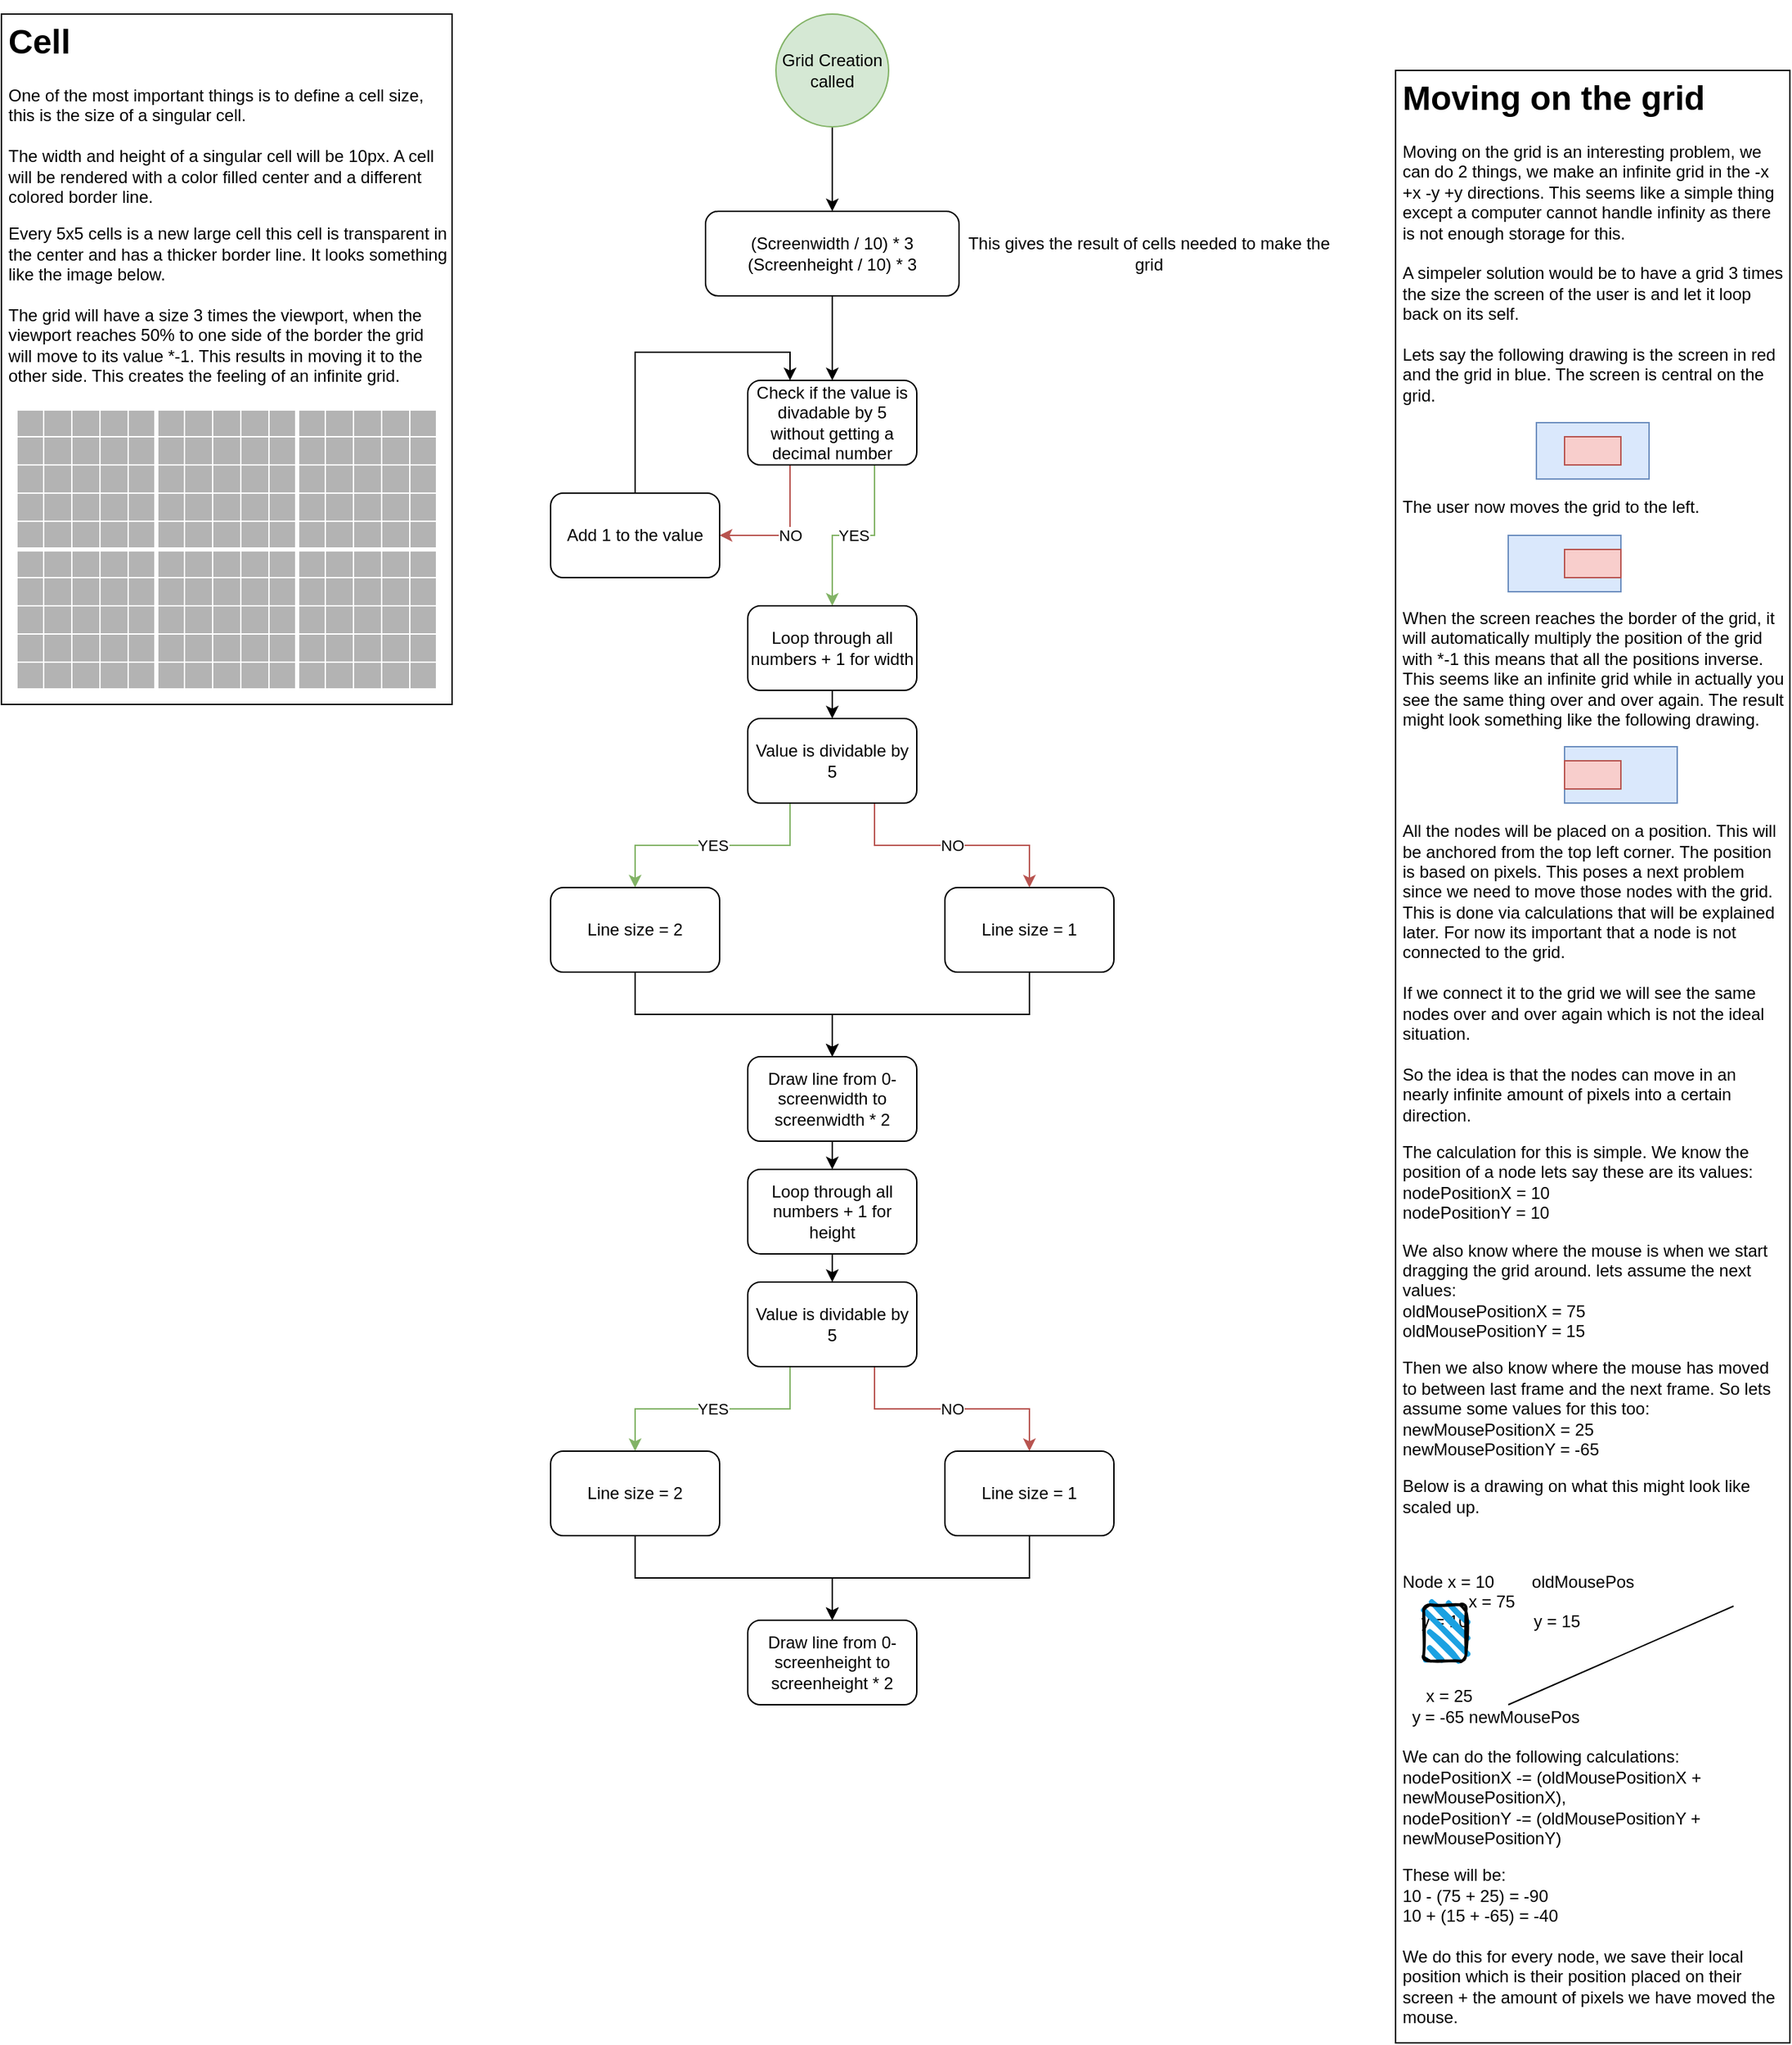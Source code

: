 <mxfile version="21.0.6" type="github">
  <diagram name="Page-1" id="6QUvqwgRPKtUc4Lg65Jn">
    <mxGraphModel dx="1909" dy="998" grid="1" gridSize="10" guides="1" tooltips="1" connect="1" arrows="1" fold="1" page="1" pageScale="1" pageWidth="827" pageHeight="1169" math="0" shadow="0">
      <root>
        <mxCell id="0" />
        <mxCell id="1" parent="0" />
        <mxCell id="7EnGEiVJHu7qjwjqF8yW-4" style="edgeStyle=orthogonalEdgeStyle;rounded=0;orthogonalLoop=1;jettySize=auto;html=1;exitX=0.5;exitY=1;exitDx=0;exitDy=0;entryX=0.5;entryY=0;entryDx=0;entryDy=0;" parent="1" source="7EnGEiVJHu7qjwjqF8yW-1" target="7EnGEiVJHu7qjwjqF8yW-3" edge="1">
          <mxGeometry relative="1" as="geometry" />
        </mxCell>
        <mxCell id="7EnGEiVJHu7qjwjqF8yW-1" value="Grid Creation called" style="ellipse;whiteSpace=wrap;html=1;aspect=fixed;fillColor=#d5e8d4;strokeColor=#82b366;" parent="1" vertex="1">
          <mxGeometry x="560" y="40" width="80" height="80" as="geometry" />
        </mxCell>
        <mxCell id="7EnGEiVJHu7qjwjqF8yW-227" style="edgeStyle=orthogonalEdgeStyle;rounded=0;orthogonalLoop=1;jettySize=auto;html=1;exitX=0.5;exitY=1;exitDx=0;exitDy=0;" parent="1" source="7EnGEiVJHu7qjwjqF8yW-3" target="7EnGEiVJHu7qjwjqF8yW-226" edge="1">
          <mxGeometry relative="1" as="geometry" />
        </mxCell>
        <mxCell id="7EnGEiVJHu7qjwjqF8yW-3" value="(Screenwidth / 10) * 3&lt;br&gt;(Screenheight / 10) * 3" style="rounded=1;whiteSpace=wrap;html=1;" parent="1" vertex="1">
          <mxGeometry x="510" y="180" width="180" height="60" as="geometry" />
        </mxCell>
        <mxCell id="7EnGEiVJHu7qjwjqF8yW-6" value="&lt;h1&gt;Cell&lt;/h1&gt;&lt;p&gt;One of the most important things is to define a cell size, this is the size of a singular cell.&lt;br&gt;&lt;br&gt;The width and height of a singular cell will be 10px. A cell will be rendered with a color filled center and a different colored border line.&lt;/p&gt;&lt;p&gt;Every 5x5 cells is a new large cell this cell is transparent in the center and has a thicker border line. It looks something like the image below.&lt;br&gt;&lt;br&gt;The grid will have a size 3 times the viewport, when the viewport reaches 50% to one side of the border the grid will move to its value *-1. This results in moving it to the other side. This creates the feeling of an infinite grid.&lt;/p&gt;" style="text;html=1;strokeColor=default;fillColor=none;spacing=5;spacingTop=-20;whiteSpace=wrap;overflow=hidden;rounded=0;" parent="1" vertex="1">
          <mxGeometry x="10" y="40" width="320" height="490" as="geometry" />
        </mxCell>
        <mxCell id="7EnGEiVJHu7qjwjqF8yW-7" value="" style="shape=table;startSize=0;container=1;collapsible=0;childLayout=tableLayout;fontSize=16;fillColor=#B3B3B3;strokeColor=#FFFFFF;" parent="1" vertex="1">
          <mxGeometry x="20" y="320" width="300" height="200" as="geometry" />
        </mxCell>
        <mxCell id="7EnGEiVJHu7qjwjqF8yW-8" value="" style="shape=tableRow;horizontal=0;startSize=0;swimlaneHead=0;swimlaneBody=0;strokeColor=inherit;top=0;left=0;bottom=0;right=0;collapsible=0;dropTarget=0;fillColor=none;points=[[0,0.5],[1,0.5]];portConstraint=eastwest;fontSize=16;" parent="7EnGEiVJHu7qjwjqF8yW-7" vertex="1">
          <mxGeometry width="300" height="20" as="geometry" />
        </mxCell>
        <mxCell id="7EnGEiVJHu7qjwjqF8yW-161" style="shape=partialRectangle;html=1;whiteSpace=wrap;connectable=0;strokeColor=inherit;overflow=hidden;fillColor=none;top=0;left=0;bottom=0;right=0;pointerEvents=1;fontSize=16;" parent="7EnGEiVJHu7qjwjqF8yW-8" vertex="1">
          <mxGeometry width="20" height="20" as="geometry">
            <mxRectangle width="20" height="20" as="alternateBounds" />
          </mxGeometry>
        </mxCell>
        <mxCell id="7EnGEiVJHu7qjwjqF8yW-151" style="shape=partialRectangle;html=1;whiteSpace=wrap;connectable=0;strokeColor=inherit;overflow=hidden;fillColor=none;top=0;left=0;bottom=0;right=0;pointerEvents=1;fontSize=16;" parent="7EnGEiVJHu7qjwjqF8yW-8" vertex="1">
          <mxGeometry x="20" width="20" height="20" as="geometry">
            <mxRectangle width="20" height="20" as="alternateBounds" />
          </mxGeometry>
        </mxCell>
        <mxCell id="7EnGEiVJHu7qjwjqF8yW-141" style="shape=partialRectangle;html=1;whiteSpace=wrap;connectable=0;strokeColor=inherit;overflow=hidden;fillColor=none;top=0;left=0;bottom=0;right=0;pointerEvents=1;fontSize=16;" parent="7EnGEiVJHu7qjwjqF8yW-8" vertex="1">
          <mxGeometry x="40" width="20" height="20" as="geometry">
            <mxRectangle width="20" height="20" as="alternateBounds" />
          </mxGeometry>
        </mxCell>
        <mxCell id="7EnGEiVJHu7qjwjqF8yW-131" style="shape=partialRectangle;html=1;whiteSpace=wrap;connectable=0;strokeColor=inherit;overflow=hidden;fillColor=none;top=0;left=0;bottom=0;right=0;pointerEvents=1;fontSize=16;" parent="7EnGEiVJHu7qjwjqF8yW-8" vertex="1">
          <mxGeometry x="60" width="20" height="20" as="geometry">
            <mxRectangle width="20" height="20" as="alternateBounds" />
          </mxGeometry>
        </mxCell>
        <mxCell id="7EnGEiVJHu7qjwjqF8yW-121" style="shape=partialRectangle;html=1;whiteSpace=wrap;connectable=0;strokeColor=inherit;overflow=hidden;fillColor=none;top=0;left=0;bottom=0;right=0;pointerEvents=1;fontSize=16;" parent="7EnGEiVJHu7qjwjqF8yW-8" vertex="1">
          <mxGeometry x="80" width="20" height="20" as="geometry">
            <mxRectangle width="20" height="20" as="alternateBounds" />
          </mxGeometry>
        </mxCell>
        <mxCell id="7EnGEiVJHu7qjwjqF8yW-9" value="" style="shape=partialRectangle;html=1;whiteSpace=wrap;connectable=0;strokeColor=inherit;overflow=hidden;fillColor=none;top=0;left=0;bottom=0;right=0;pointerEvents=1;fontSize=16;" parent="7EnGEiVJHu7qjwjqF8yW-8" vertex="1">
          <mxGeometry x="100" width="20" height="20" as="geometry">
            <mxRectangle width="20" height="20" as="alternateBounds" />
          </mxGeometry>
        </mxCell>
        <mxCell id="7EnGEiVJHu7qjwjqF8yW-10" value="" style="shape=partialRectangle;html=1;whiteSpace=wrap;connectable=0;strokeColor=inherit;overflow=hidden;fillColor=none;top=0;left=0;bottom=0;right=0;pointerEvents=1;fontSize=16;" parent="7EnGEiVJHu7qjwjqF8yW-8" vertex="1">
          <mxGeometry x="120" width="20" height="20" as="geometry">
            <mxRectangle width="20" height="20" as="alternateBounds" />
          </mxGeometry>
        </mxCell>
        <mxCell id="7EnGEiVJHu7qjwjqF8yW-11" value="" style="shape=partialRectangle;html=1;whiteSpace=wrap;connectable=0;strokeColor=inherit;overflow=hidden;fillColor=none;top=0;left=0;bottom=0;right=0;pointerEvents=1;fontSize=16;" parent="7EnGEiVJHu7qjwjqF8yW-8" vertex="1">
          <mxGeometry x="140" width="20" height="20" as="geometry">
            <mxRectangle width="20" height="20" as="alternateBounds" />
          </mxGeometry>
        </mxCell>
        <mxCell id="7EnGEiVJHu7qjwjqF8yW-20" style="shape=partialRectangle;html=1;whiteSpace=wrap;connectable=0;strokeColor=inherit;overflow=hidden;fillColor=none;top=0;left=0;bottom=0;right=0;pointerEvents=1;fontSize=16;" parent="7EnGEiVJHu7qjwjqF8yW-8" vertex="1">
          <mxGeometry x="160" width="20" height="20" as="geometry">
            <mxRectangle width="20" height="20" as="alternateBounds" />
          </mxGeometry>
        </mxCell>
        <mxCell id="7EnGEiVJHu7qjwjqF8yW-23" style="shape=partialRectangle;html=1;whiteSpace=wrap;connectable=0;strokeColor=inherit;overflow=hidden;fillColor=none;top=0;left=0;bottom=0;right=0;pointerEvents=1;fontSize=16;" parent="7EnGEiVJHu7qjwjqF8yW-8" vertex="1">
          <mxGeometry x="180" width="20" height="20" as="geometry">
            <mxRectangle width="20" height="20" as="alternateBounds" />
          </mxGeometry>
        </mxCell>
        <mxCell id="7EnGEiVJHu7qjwjqF8yW-26" style="shape=partialRectangle;html=1;whiteSpace=wrap;connectable=0;strokeColor=inherit;overflow=hidden;fillColor=none;top=0;left=0;bottom=0;right=0;pointerEvents=1;fontSize=16;" parent="7EnGEiVJHu7qjwjqF8yW-8" vertex="1">
          <mxGeometry x="200" width="20" height="20" as="geometry">
            <mxRectangle width="20" height="20" as="alternateBounds" />
          </mxGeometry>
        </mxCell>
        <mxCell id="7EnGEiVJHu7qjwjqF8yW-29" style="shape=partialRectangle;html=1;whiteSpace=wrap;connectable=0;strokeColor=inherit;overflow=hidden;fillColor=none;top=0;left=0;bottom=0;right=0;pointerEvents=1;fontSize=16;" parent="7EnGEiVJHu7qjwjqF8yW-8" vertex="1">
          <mxGeometry x="220" width="20" height="20" as="geometry">
            <mxRectangle width="20" height="20" as="alternateBounds" />
          </mxGeometry>
        </mxCell>
        <mxCell id="7EnGEiVJHu7qjwjqF8yW-32" style="shape=partialRectangle;html=1;whiteSpace=wrap;connectable=0;strokeColor=inherit;overflow=hidden;fillColor=none;top=0;left=0;bottom=0;right=0;pointerEvents=1;fontSize=16;" parent="7EnGEiVJHu7qjwjqF8yW-8" vertex="1">
          <mxGeometry x="240" width="20" height="20" as="geometry">
            <mxRectangle width="20" height="20" as="alternateBounds" />
          </mxGeometry>
        </mxCell>
        <mxCell id="7EnGEiVJHu7qjwjqF8yW-35" style="shape=partialRectangle;html=1;whiteSpace=wrap;connectable=0;strokeColor=inherit;overflow=hidden;fillColor=none;top=0;left=0;bottom=0;right=0;pointerEvents=1;fontSize=16;" parent="7EnGEiVJHu7qjwjqF8yW-8" vertex="1">
          <mxGeometry x="260" width="20" height="20" as="geometry">
            <mxRectangle width="20" height="20" as="alternateBounds" />
          </mxGeometry>
        </mxCell>
        <mxCell id="7EnGEiVJHu7qjwjqF8yW-38" style="shape=partialRectangle;html=1;whiteSpace=wrap;connectable=0;strokeColor=inherit;overflow=hidden;fillColor=none;top=0;left=0;bottom=0;right=0;pointerEvents=1;fontSize=16;" parent="7EnGEiVJHu7qjwjqF8yW-8" vertex="1">
          <mxGeometry x="280" width="20" height="20" as="geometry">
            <mxRectangle width="20" height="20" as="alternateBounds" />
          </mxGeometry>
        </mxCell>
        <mxCell id="7EnGEiVJHu7qjwjqF8yW-12" value="" style="shape=tableRow;horizontal=0;startSize=0;swimlaneHead=0;swimlaneBody=0;strokeColor=inherit;top=0;left=0;bottom=0;right=0;collapsible=0;dropTarget=0;fillColor=none;points=[[0,0.5],[1,0.5]];portConstraint=eastwest;fontSize=16;" parent="7EnGEiVJHu7qjwjqF8yW-7" vertex="1">
          <mxGeometry y="20" width="300" height="20" as="geometry" />
        </mxCell>
        <mxCell id="7EnGEiVJHu7qjwjqF8yW-162" style="shape=partialRectangle;html=1;whiteSpace=wrap;connectable=0;strokeColor=inherit;overflow=hidden;fillColor=none;top=0;left=0;bottom=0;right=0;pointerEvents=1;fontSize=16;" parent="7EnGEiVJHu7qjwjqF8yW-12" vertex="1">
          <mxGeometry width="20" height="20" as="geometry">
            <mxRectangle width="20" height="20" as="alternateBounds" />
          </mxGeometry>
        </mxCell>
        <mxCell id="7EnGEiVJHu7qjwjqF8yW-152" style="shape=partialRectangle;html=1;whiteSpace=wrap;connectable=0;strokeColor=inherit;overflow=hidden;fillColor=none;top=0;left=0;bottom=0;right=0;pointerEvents=1;fontSize=16;" parent="7EnGEiVJHu7qjwjqF8yW-12" vertex="1">
          <mxGeometry x="20" width="20" height="20" as="geometry">
            <mxRectangle width="20" height="20" as="alternateBounds" />
          </mxGeometry>
        </mxCell>
        <mxCell id="7EnGEiVJHu7qjwjqF8yW-142" style="shape=partialRectangle;html=1;whiteSpace=wrap;connectable=0;strokeColor=inherit;overflow=hidden;fillColor=none;top=0;left=0;bottom=0;right=0;pointerEvents=1;fontSize=16;" parent="7EnGEiVJHu7qjwjqF8yW-12" vertex="1">
          <mxGeometry x="40" width="20" height="20" as="geometry">
            <mxRectangle width="20" height="20" as="alternateBounds" />
          </mxGeometry>
        </mxCell>
        <mxCell id="7EnGEiVJHu7qjwjqF8yW-132" style="shape=partialRectangle;html=1;whiteSpace=wrap;connectable=0;strokeColor=inherit;overflow=hidden;fillColor=none;top=0;left=0;bottom=0;right=0;pointerEvents=1;fontSize=16;" parent="7EnGEiVJHu7qjwjqF8yW-12" vertex="1">
          <mxGeometry x="60" width="20" height="20" as="geometry">
            <mxRectangle width="20" height="20" as="alternateBounds" />
          </mxGeometry>
        </mxCell>
        <mxCell id="7EnGEiVJHu7qjwjqF8yW-122" style="shape=partialRectangle;html=1;whiteSpace=wrap;connectable=0;strokeColor=inherit;overflow=hidden;fillColor=none;top=0;left=0;bottom=0;right=0;pointerEvents=1;fontSize=16;" parent="7EnGEiVJHu7qjwjqF8yW-12" vertex="1">
          <mxGeometry x="80" width="20" height="20" as="geometry">
            <mxRectangle width="20" height="20" as="alternateBounds" />
          </mxGeometry>
        </mxCell>
        <mxCell id="7EnGEiVJHu7qjwjqF8yW-13" value="" style="shape=partialRectangle;html=1;whiteSpace=wrap;connectable=0;strokeColor=inherit;overflow=hidden;fillColor=none;top=0;left=0;bottom=0;right=0;pointerEvents=1;fontSize=16;" parent="7EnGEiVJHu7qjwjqF8yW-12" vertex="1">
          <mxGeometry x="100" width="20" height="20" as="geometry">
            <mxRectangle width="20" height="20" as="alternateBounds" />
          </mxGeometry>
        </mxCell>
        <mxCell id="7EnGEiVJHu7qjwjqF8yW-14" value="" style="shape=partialRectangle;html=1;whiteSpace=wrap;connectable=0;strokeColor=inherit;overflow=hidden;fillColor=none;top=0;left=0;bottom=0;right=0;pointerEvents=1;fontSize=16;" parent="7EnGEiVJHu7qjwjqF8yW-12" vertex="1">
          <mxGeometry x="120" width="20" height="20" as="geometry">
            <mxRectangle width="20" height="20" as="alternateBounds" />
          </mxGeometry>
        </mxCell>
        <mxCell id="7EnGEiVJHu7qjwjqF8yW-15" value="" style="shape=partialRectangle;html=1;whiteSpace=wrap;connectable=0;strokeColor=inherit;overflow=hidden;fillColor=none;top=0;left=0;bottom=0;right=0;pointerEvents=1;fontSize=16;" parent="7EnGEiVJHu7qjwjqF8yW-12" vertex="1">
          <mxGeometry x="140" width="20" height="20" as="geometry">
            <mxRectangle width="20" height="20" as="alternateBounds" />
          </mxGeometry>
        </mxCell>
        <mxCell id="7EnGEiVJHu7qjwjqF8yW-21" style="shape=partialRectangle;html=1;whiteSpace=wrap;connectable=0;strokeColor=inherit;overflow=hidden;fillColor=none;top=0;left=0;bottom=0;right=0;pointerEvents=1;fontSize=16;" parent="7EnGEiVJHu7qjwjqF8yW-12" vertex="1">
          <mxGeometry x="160" width="20" height="20" as="geometry">
            <mxRectangle width="20" height="20" as="alternateBounds" />
          </mxGeometry>
        </mxCell>
        <mxCell id="7EnGEiVJHu7qjwjqF8yW-24" style="shape=partialRectangle;html=1;whiteSpace=wrap;connectable=0;strokeColor=inherit;overflow=hidden;fillColor=none;top=0;left=0;bottom=0;right=0;pointerEvents=1;fontSize=16;" parent="7EnGEiVJHu7qjwjqF8yW-12" vertex="1">
          <mxGeometry x="180" width="20" height="20" as="geometry">
            <mxRectangle width="20" height="20" as="alternateBounds" />
          </mxGeometry>
        </mxCell>
        <mxCell id="7EnGEiVJHu7qjwjqF8yW-27" style="shape=partialRectangle;html=1;whiteSpace=wrap;connectable=0;strokeColor=inherit;overflow=hidden;fillColor=none;top=0;left=0;bottom=0;right=0;pointerEvents=1;fontSize=16;" parent="7EnGEiVJHu7qjwjqF8yW-12" vertex="1">
          <mxGeometry x="200" width="20" height="20" as="geometry">
            <mxRectangle width="20" height="20" as="alternateBounds" />
          </mxGeometry>
        </mxCell>
        <mxCell id="7EnGEiVJHu7qjwjqF8yW-30" style="shape=partialRectangle;html=1;whiteSpace=wrap;connectable=0;strokeColor=inherit;overflow=hidden;fillColor=none;top=0;left=0;bottom=0;right=0;pointerEvents=1;fontSize=16;" parent="7EnGEiVJHu7qjwjqF8yW-12" vertex="1">
          <mxGeometry x="220" width="20" height="20" as="geometry">
            <mxRectangle width="20" height="20" as="alternateBounds" />
          </mxGeometry>
        </mxCell>
        <mxCell id="7EnGEiVJHu7qjwjqF8yW-33" style="shape=partialRectangle;html=1;whiteSpace=wrap;connectable=0;strokeColor=inherit;overflow=hidden;fillColor=none;top=0;left=0;bottom=0;right=0;pointerEvents=1;fontSize=16;" parent="7EnGEiVJHu7qjwjqF8yW-12" vertex="1">
          <mxGeometry x="240" width="20" height="20" as="geometry">
            <mxRectangle width="20" height="20" as="alternateBounds" />
          </mxGeometry>
        </mxCell>
        <mxCell id="7EnGEiVJHu7qjwjqF8yW-36" style="shape=partialRectangle;html=1;whiteSpace=wrap;connectable=0;strokeColor=inherit;overflow=hidden;fillColor=none;top=0;left=0;bottom=0;right=0;pointerEvents=1;fontSize=16;" parent="7EnGEiVJHu7qjwjqF8yW-12" vertex="1">
          <mxGeometry x="260" width="20" height="20" as="geometry">
            <mxRectangle width="20" height="20" as="alternateBounds" />
          </mxGeometry>
        </mxCell>
        <mxCell id="7EnGEiVJHu7qjwjqF8yW-39" style="shape=partialRectangle;html=1;whiteSpace=wrap;connectable=0;strokeColor=inherit;overflow=hidden;fillColor=none;top=0;left=0;bottom=0;right=0;pointerEvents=1;fontSize=16;" parent="7EnGEiVJHu7qjwjqF8yW-12" vertex="1">
          <mxGeometry x="280" width="20" height="20" as="geometry">
            <mxRectangle width="20" height="20" as="alternateBounds" />
          </mxGeometry>
        </mxCell>
        <mxCell id="7EnGEiVJHu7qjwjqF8yW-16" value="" style="shape=tableRow;horizontal=0;startSize=0;swimlaneHead=0;swimlaneBody=0;strokeColor=inherit;top=0;left=0;bottom=0;right=0;collapsible=0;dropTarget=0;fillColor=none;points=[[0,0.5],[1,0.5]];portConstraint=eastwest;fontSize=16;" parent="7EnGEiVJHu7qjwjqF8yW-7" vertex="1">
          <mxGeometry y="40" width="300" height="20" as="geometry" />
        </mxCell>
        <mxCell id="7EnGEiVJHu7qjwjqF8yW-163" style="shape=partialRectangle;html=1;whiteSpace=wrap;connectable=0;strokeColor=inherit;overflow=hidden;fillColor=none;top=0;left=0;bottom=0;right=0;pointerEvents=1;fontSize=16;" parent="7EnGEiVJHu7qjwjqF8yW-16" vertex="1">
          <mxGeometry width="20" height="20" as="geometry">
            <mxRectangle width="20" height="20" as="alternateBounds" />
          </mxGeometry>
        </mxCell>
        <mxCell id="7EnGEiVJHu7qjwjqF8yW-153" style="shape=partialRectangle;html=1;whiteSpace=wrap;connectable=0;strokeColor=inherit;overflow=hidden;fillColor=none;top=0;left=0;bottom=0;right=0;pointerEvents=1;fontSize=16;" parent="7EnGEiVJHu7qjwjqF8yW-16" vertex="1">
          <mxGeometry x="20" width="20" height="20" as="geometry">
            <mxRectangle width="20" height="20" as="alternateBounds" />
          </mxGeometry>
        </mxCell>
        <mxCell id="7EnGEiVJHu7qjwjqF8yW-143" style="shape=partialRectangle;html=1;whiteSpace=wrap;connectable=0;strokeColor=inherit;overflow=hidden;fillColor=none;top=0;left=0;bottom=0;right=0;pointerEvents=1;fontSize=16;" parent="7EnGEiVJHu7qjwjqF8yW-16" vertex="1">
          <mxGeometry x="40" width="20" height="20" as="geometry">
            <mxRectangle width="20" height="20" as="alternateBounds" />
          </mxGeometry>
        </mxCell>
        <mxCell id="7EnGEiVJHu7qjwjqF8yW-133" style="shape=partialRectangle;html=1;whiteSpace=wrap;connectable=0;strokeColor=inherit;overflow=hidden;fillColor=none;top=0;left=0;bottom=0;right=0;pointerEvents=1;fontSize=16;" parent="7EnGEiVJHu7qjwjqF8yW-16" vertex="1">
          <mxGeometry x="60" width="20" height="20" as="geometry">
            <mxRectangle width="20" height="20" as="alternateBounds" />
          </mxGeometry>
        </mxCell>
        <mxCell id="7EnGEiVJHu7qjwjqF8yW-123" style="shape=partialRectangle;html=1;whiteSpace=wrap;connectable=0;strokeColor=inherit;overflow=hidden;fillColor=none;top=0;left=0;bottom=0;right=0;pointerEvents=1;fontSize=16;" parent="7EnGEiVJHu7qjwjqF8yW-16" vertex="1">
          <mxGeometry x="80" width="20" height="20" as="geometry">
            <mxRectangle width="20" height="20" as="alternateBounds" />
          </mxGeometry>
        </mxCell>
        <mxCell id="7EnGEiVJHu7qjwjqF8yW-17" value="" style="shape=partialRectangle;html=1;whiteSpace=wrap;connectable=0;strokeColor=inherit;overflow=hidden;fillColor=none;top=0;left=0;bottom=0;right=0;pointerEvents=1;fontSize=16;" parent="7EnGEiVJHu7qjwjqF8yW-16" vertex="1">
          <mxGeometry x="100" width="20" height="20" as="geometry">
            <mxRectangle width="20" height="20" as="alternateBounds" />
          </mxGeometry>
        </mxCell>
        <mxCell id="7EnGEiVJHu7qjwjqF8yW-18" value="" style="shape=partialRectangle;html=1;whiteSpace=wrap;connectable=0;strokeColor=inherit;overflow=hidden;fillColor=none;top=0;left=0;bottom=0;right=0;pointerEvents=1;fontSize=16;" parent="7EnGEiVJHu7qjwjqF8yW-16" vertex="1">
          <mxGeometry x="120" width="20" height="20" as="geometry">
            <mxRectangle width="20" height="20" as="alternateBounds" />
          </mxGeometry>
        </mxCell>
        <mxCell id="7EnGEiVJHu7qjwjqF8yW-19" value="" style="shape=partialRectangle;html=1;whiteSpace=wrap;connectable=0;strokeColor=inherit;overflow=hidden;fillColor=none;top=0;left=0;bottom=0;right=0;pointerEvents=1;fontSize=16;" parent="7EnGEiVJHu7qjwjqF8yW-16" vertex="1">
          <mxGeometry x="140" width="20" height="20" as="geometry">
            <mxRectangle width="20" height="20" as="alternateBounds" />
          </mxGeometry>
        </mxCell>
        <mxCell id="7EnGEiVJHu7qjwjqF8yW-22" style="shape=partialRectangle;html=1;whiteSpace=wrap;connectable=0;strokeColor=inherit;overflow=hidden;fillColor=none;top=0;left=0;bottom=0;right=0;pointerEvents=1;fontSize=16;" parent="7EnGEiVJHu7qjwjqF8yW-16" vertex="1">
          <mxGeometry x="160" width="20" height="20" as="geometry">
            <mxRectangle width="20" height="20" as="alternateBounds" />
          </mxGeometry>
        </mxCell>
        <mxCell id="7EnGEiVJHu7qjwjqF8yW-25" style="shape=partialRectangle;html=1;whiteSpace=wrap;connectable=0;strokeColor=inherit;overflow=hidden;fillColor=none;top=0;left=0;bottom=0;right=0;pointerEvents=1;fontSize=16;" parent="7EnGEiVJHu7qjwjqF8yW-16" vertex="1">
          <mxGeometry x="180" width="20" height="20" as="geometry">
            <mxRectangle width="20" height="20" as="alternateBounds" />
          </mxGeometry>
        </mxCell>
        <mxCell id="7EnGEiVJHu7qjwjqF8yW-28" style="shape=partialRectangle;html=1;whiteSpace=wrap;connectable=0;strokeColor=inherit;overflow=hidden;fillColor=none;top=0;left=0;bottom=0;right=0;pointerEvents=1;fontSize=16;" parent="7EnGEiVJHu7qjwjqF8yW-16" vertex="1">
          <mxGeometry x="200" width="20" height="20" as="geometry">
            <mxRectangle width="20" height="20" as="alternateBounds" />
          </mxGeometry>
        </mxCell>
        <mxCell id="7EnGEiVJHu7qjwjqF8yW-31" style="shape=partialRectangle;html=1;whiteSpace=wrap;connectable=0;strokeColor=inherit;overflow=hidden;fillColor=none;top=0;left=0;bottom=0;right=0;pointerEvents=1;fontSize=16;" parent="7EnGEiVJHu7qjwjqF8yW-16" vertex="1">
          <mxGeometry x="220" width="20" height="20" as="geometry">
            <mxRectangle width="20" height="20" as="alternateBounds" />
          </mxGeometry>
        </mxCell>
        <mxCell id="7EnGEiVJHu7qjwjqF8yW-34" style="shape=partialRectangle;html=1;whiteSpace=wrap;connectable=0;strokeColor=inherit;overflow=hidden;fillColor=none;top=0;left=0;bottom=0;right=0;pointerEvents=1;fontSize=16;" parent="7EnGEiVJHu7qjwjqF8yW-16" vertex="1">
          <mxGeometry x="240" width="20" height="20" as="geometry">
            <mxRectangle width="20" height="20" as="alternateBounds" />
          </mxGeometry>
        </mxCell>
        <mxCell id="7EnGEiVJHu7qjwjqF8yW-37" style="shape=partialRectangle;html=1;whiteSpace=wrap;connectable=0;strokeColor=inherit;overflow=hidden;fillColor=none;top=0;left=0;bottom=0;right=0;pointerEvents=1;fontSize=16;" parent="7EnGEiVJHu7qjwjqF8yW-16" vertex="1">
          <mxGeometry x="260" width="20" height="20" as="geometry">
            <mxRectangle width="20" height="20" as="alternateBounds" />
          </mxGeometry>
        </mxCell>
        <mxCell id="7EnGEiVJHu7qjwjqF8yW-40" style="shape=partialRectangle;html=1;whiteSpace=wrap;connectable=0;strokeColor=inherit;overflow=hidden;fillColor=none;top=0;left=0;bottom=0;right=0;pointerEvents=1;fontSize=16;" parent="7EnGEiVJHu7qjwjqF8yW-16" vertex="1">
          <mxGeometry x="280" width="20" height="20" as="geometry">
            <mxRectangle width="20" height="20" as="alternateBounds" />
          </mxGeometry>
        </mxCell>
        <mxCell id="7EnGEiVJHu7qjwjqF8yW-44" style="shape=tableRow;horizontal=0;startSize=0;swimlaneHead=0;swimlaneBody=0;strokeColor=inherit;top=0;left=0;bottom=0;right=0;collapsible=0;dropTarget=0;fillColor=none;points=[[0,0.5],[1,0.5]];portConstraint=eastwest;fontSize=16;" parent="7EnGEiVJHu7qjwjqF8yW-7" vertex="1">
          <mxGeometry y="60" width="300" height="20" as="geometry" />
        </mxCell>
        <mxCell id="7EnGEiVJHu7qjwjqF8yW-164" style="shape=partialRectangle;html=1;whiteSpace=wrap;connectable=0;strokeColor=inherit;overflow=hidden;fillColor=none;top=0;left=0;bottom=0;right=0;pointerEvents=1;fontSize=16;" parent="7EnGEiVJHu7qjwjqF8yW-44" vertex="1">
          <mxGeometry width="20" height="20" as="geometry">
            <mxRectangle width="20" height="20" as="alternateBounds" />
          </mxGeometry>
        </mxCell>
        <mxCell id="7EnGEiVJHu7qjwjqF8yW-154" style="shape=partialRectangle;html=1;whiteSpace=wrap;connectable=0;strokeColor=inherit;overflow=hidden;fillColor=none;top=0;left=0;bottom=0;right=0;pointerEvents=1;fontSize=16;" parent="7EnGEiVJHu7qjwjqF8yW-44" vertex="1">
          <mxGeometry x="20" width="20" height="20" as="geometry">
            <mxRectangle width="20" height="20" as="alternateBounds" />
          </mxGeometry>
        </mxCell>
        <mxCell id="7EnGEiVJHu7qjwjqF8yW-144" style="shape=partialRectangle;html=1;whiteSpace=wrap;connectable=0;strokeColor=inherit;overflow=hidden;fillColor=none;top=0;left=0;bottom=0;right=0;pointerEvents=1;fontSize=16;" parent="7EnGEiVJHu7qjwjqF8yW-44" vertex="1">
          <mxGeometry x="40" width="20" height="20" as="geometry">
            <mxRectangle width="20" height="20" as="alternateBounds" />
          </mxGeometry>
        </mxCell>
        <mxCell id="7EnGEiVJHu7qjwjqF8yW-134" style="shape=partialRectangle;html=1;whiteSpace=wrap;connectable=0;strokeColor=inherit;overflow=hidden;fillColor=none;top=0;left=0;bottom=0;right=0;pointerEvents=1;fontSize=16;" parent="7EnGEiVJHu7qjwjqF8yW-44" vertex="1">
          <mxGeometry x="60" width="20" height="20" as="geometry">
            <mxRectangle width="20" height="20" as="alternateBounds" />
          </mxGeometry>
        </mxCell>
        <mxCell id="7EnGEiVJHu7qjwjqF8yW-124" style="shape=partialRectangle;html=1;whiteSpace=wrap;connectable=0;strokeColor=inherit;overflow=hidden;fillColor=none;top=0;left=0;bottom=0;right=0;pointerEvents=1;fontSize=16;" parent="7EnGEiVJHu7qjwjqF8yW-44" vertex="1">
          <mxGeometry x="80" width="20" height="20" as="geometry">
            <mxRectangle width="20" height="20" as="alternateBounds" />
          </mxGeometry>
        </mxCell>
        <mxCell id="7EnGEiVJHu7qjwjqF8yW-45" style="shape=partialRectangle;html=1;whiteSpace=wrap;connectable=0;strokeColor=inherit;overflow=hidden;fillColor=none;top=0;left=0;bottom=0;right=0;pointerEvents=1;fontSize=16;" parent="7EnGEiVJHu7qjwjqF8yW-44" vertex="1">
          <mxGeometry x="100" width="20" height="20" as="geometry">
            <mxRectangle width="20" height="20" as="alternateBounds" />
          </mxGeometry>
        </mxCell>
        <mxCell id="7EnGEiVJHu7qjwjqF8yW-46" style="shape=partialRectangle;html=1;whiteSpace=wrap;connectable=0;strokeColor=inherit;overflow=hidden;fillColor=none;top=0;left=0;bottom=0;right=0;pointerEvents=1;fontSize=16;" parent="7EnGEiVJHu7qjwjqF8yW-44" vertex="1">
          <mxGeometry x="120" width="20" height="20" as="geometry">
            <mxRectangle width="20" height="20" as="alternateBounds" />
          </mxGeometry>
        </mxCell>
        <mxCell id="7EnGEiVJHu7qjwjqF8yW-47" style="shape=partialRectangle;html=1;whiteSpace=wrap;connectable=0;strokeColor=inherit;overflow=hidden;fillColor=none;top=0;left=0;bottom=0;right=0;pointerEvents=1;fontSize=16;" parent="7EnGEiVJHu7qjwjqF8yW-44" vertex="1">
          <mxGeometry x="140" width="20" height="20" as="geometry">
            <mxRectangle width="20" height="20" as="alternateBounds" />
          </mxGeometry>
        </mxCell>
        <mxCell id="7EnGEiVJHu7qjwjqF8yW-48" style="shape=partialRectangle;html=1;whiteSpace=wrap;connectable=0;strokeColor=inherit;overflow=hidden;fillColor=none;top=0;left=0;bottom=0;right=0;pointerEvents=1;fontSize=16;" parent="7EnGEiVJHu7qjwjqF8yW-44" vertex="1">
          <mxGeometry x="160" width="20" height="20" as="geometry">
            <mxRectangle width="20" height="20" as="alternateBounds" />
          </mxGeometry>
        </mxCell>
        <mxCell id="7EnGEiVJHu7qjwjqF8yW-49" style="shape=partialRectangle;html=1;whiteSpace=wrap;connectable=0;strokeColor=inherit;overflow=hidden;fillColor=none;top=0;left=0;bottom=0;right=0;pointerEvents=1;fontSize=16;" parent="7EnGEiVJHu7qjwjqF8yW-44" vertex="1">
          <mxGeometry x="180" width="20" height="20" as="geometry">
            <mxRectangle width="20" height="20" as="alternateBounds" />
          </mxGeometry>
        </mxCell>
        <mxCell id="7EnGEiVJHu7qjwjqF8yW-50" style="shape=partialRectangle;html=1;whiteSpace=wrap;connectable=0;strokeColor=inherit;overflow=hidden;fillColor=none;top=0;left=0;bottom=0;right=0;pointerEvents=1;fontSize=16;" parent="7EnGEiVJHu7qjwjqF8yW-44" vertex="1">
          <mxGeometry x="200" width="20" height="20" as="geometry">
            <mxRectangle width="20" height="20" as="alternateBounds" />
          </mxGeometry>
        </mxCell>
        <mxCell id="7EnGEiVJHu7qjwjqF8yW-51" style="shape=partialRectangle;html=1;whiteSpace=wrap;connectable=0;strokeColor=inherit;overflow=hidden;fillColor=none;top=0;left=0;bottom=0;right=0;pointerEvents=1;fontSize=16;" parent="7EnGEiVJHu7qjwjqF8yW-44" vertex="1">
          <mxGeometry x="220" width="20" height="20" as="geometry">
            <mxRectangle width="20" height="20" as="alternateBounds" />
          </mxGeometry>
        </mxCell>
        <mxCell id="7EnGEiVJHu7qjwjqF8yW-52" style="shape=partialRectangle;html=1;whiteSpace=wrap;connectable=0;strokeColor=inherit;overflow=hidden;fillColor=none;top=0;left=0;bottom=0;right=0;pointerEvents=1;fontSize=16;" parent="7EnGEiVJHu7qjwjqF8yW-44" vertex="1">
          <mxGeometry x="240" width="20" height="20" as="geometry">
            <mxRectangle width="20" height="20" as="alternateBounds" />
          </mxGeometry>
        </mxCell>
        <mxCell id="7EnGEiVJHu7qjwjqF8yW-53" style="shape=partialRectangle;html=1;whiteSpace=wrap;connectable=0;strokeColor=inherit;overflow=hidden;fillColor=none;top=0;left=0;bottom=0;right=0;pointerEvents=1;fontSize=16;" parent="7EnGEiVJHu7qjwjqF8yW-44" vertex="1">
          <mxGeometry x="260" width="20" height="20" as="geometry">
            <mxRectangle width="20" height="20" as="alternateBounds" />
          </mxGeometry>
        </mxCell>
        <mxCell id="7EnGEiVJHu7qjwjqF8yW-54" style="shape=partialRectangle;html=1;whiteSpace=wrap;connectable=0;strokeColor=inherit;overflow=hidden;fillColor=none;top=0;left=0;bottom=0;right=0;pointerEvents=1;fontSize=16;" parent="7EnGEiVJHu7qjwjqF8yW-44" vertex="1">
          <mxGeometry x="280" width="20" height="20" as="geometry">
            <mxRectangle width="20" height="20" as="alternateBounds" />
          </mxGeometry>
        </mxCell>
        <mxCell id="7EnGEiVJHu7qjwjqF8yW-55" style="shape=tableRow;horizontal=0;startSize=0;swimlaneHead=0;swimlaneBody=0;strokeColor=inherit;top=0;left=0;bottom=0;right=0;collapsible=0;dropTarget=0;fillColor=none;points=[[0,0.5],[1,0.5]];portConstraint=eastwest;fontSize=16;" parent="7EnGEiVJHu7qjwjqF8yW-7" vertex="1">
          <mxGeometry y="80" width="300" height="20" as="geometry" />
        </mxCell>
        <mxCell id="7EnGEiVJHu7qjwjqF8yW-165" style="shape=partialRectangle;html=1;whiteSpace=wrap;connectable=0;strokeColor=inherit;overflow=hidden;fillColor=none;top=0;left=0;bottom=0;right=0;pointerEvents=1;fontSize=16;" parent="7EnGEiVJHu7qjwjqF8yW-55" vertex="1">
          <mxGeometry width="20" height="20" as="geometry">
            <mxRectangle width="20" height="20" as="alternateBounds" />
          </mxGeometry>
        </mxCell>
        <mxCell id="7EnGEiVJHu7qjwjqF8yW-155" style="shape=partialRectangle;html=1;whiteSpace=wrap;connectable=0;strokeColor=inherit;overflow=hidden;fillColor=none;top=0;left=0;bottom=0;right=0;pointerEvents=1;fontSize=16;" parent="7EnGEiVJHu7qjwjqF8yW-55" vertex="1">
          <mxGeometry x="20" width="20" height="20" as="geometry">
            <mxRectangle width="20" height="20" as="alternateBounds" />
          </mxGeometry>
        </mxCell>
        <mxCell id="7EnGEiVJHu7qjwjqF8yW-145" style="shape=partialRectangle;html=1;whiteSpace=wrap;connectable=0;strokeColor=inherit;overflow=hidden;fillColor=none;top=0;left=0;bottom=0;right=0;pointerEvents=1;fontSize=16;" parent="7EnGEiVJHu7qjwjqF8yW-55" vertex="1">
          <mxGeometry x="40" width="20" height="20" as="geometry">
            <mxRectangle width="20" height="20" as="alternateBounds" />
          </mxGeometry>
        </mxCell>
        <mxCell id="7EnGEiVJHu7qjwjqF8yW-135" style="shape=partialRectangle;html=1;whiteSpace=wrap;connectable=0;strokeColor=inherit;overflow=hidden;fillColor=none;top=0;left=0;bottom=0;right=0;pointerEvents=1;fontSize=16;" parent="7EnGEiVJHu7qjwjqF8yW-55" vertex="1">
          <mxGeometry x="60" width="20" height="20" as="geometry">
            <mxRectangle width="20" height="20" as="alternateBounds" />
          </mxGeometry>
        </mxCell>
        <mxCell id="7EnGEiVJHu7qjwjqF8yW-125" style="shape=partialRectangle;html=1;whiteSpace=wrap;connectable=0;strokeColor=inherit;overflow=hidden;fillColor=none;top=0;left=0;bottom=0;right=0;pointerEvents=1;fontSize=16;" parent="7EnGEiVJHu7qjwjqF8yW-55" vertex="1">
          <mxGeometry x="80" width="20" height="20" as="geometry">
            <mxRectangle width="20" height="20" as="alternateBounds" />
          </mxGeometry>
        </mxCell>
        <mxCell id="7EnGEiVJHu7qjwjqF8yW-56" style="shape=partialRectangle;html=1;whiteSpace=wrap;connectable=0;strokeColor=inherit;overflow=hidden;fillColor=none;top=0;left=0;bottom=0;right=0;pointerEvents=1;fontSize=16;" parent="7EnGEiVJHu7qjwjqF8yW-55" vertex="1">
          <mxGeometry x="100" width="20" height="20" as="geometry">
            <mxRectangle width="20" height="20" as="alternateBounds" />
          </mxGeometry>
        </mxCell>
        <mxCell id="7EnGEiVJHu7qjwjqF8yW-57" style="shape=partialRectangle;html=1;whiteSpace=wrap;connectable=0;strokeColor=inherit;overflow=hidden;fillColor=none;top=0;left=0;bottom=0;right=0;pointerEvents=1;fontSize=16;" parent="7EnGEiVJHu7qjwjqF8yW-55" vertex="1">
          <mxGeometry x="120" width="20" height="20" as="geometry">
            <mxRectangle width="20" height="20" as="alternateBounds" />
          </mxGeometry>
        </mxCell>
        <mxCell id="7EnGEiVJHu7qjwjqF8yW-58" style="shape=partialRectangle;html=1;whiteSpace=wrap;connectable=0;strokeColor=inherit;overflow=hidden;fillColor=none;top=0;left=0;bottom=0;right=0;pointerEvents=1;fontSize=16;" parent="7EnGEiVJHu7qjwjqF8yW-55" vertex="1">
          <mxGeometry x="140" width="20" height="20" as="geometry">
            <mxRectangle width="20" height="20" as="alternateBounds" />
          </mxGeometry>
        </mxCell>
        <mxCell id="7EnGEiVJHu7qjwjqF8yW-59" style="shape=partialRectangle;html=1;whiteSpace=wrap;connectable=0;strokeColor=inherit;overflow=hidden;fillColor=none;top=0;left=0;bottom=0;right=0;pointerEvents=1;fontSize=16;" parent="7EnGEiVJHu7qjwjqF8yW-55" vertex="1">
          <mxGeometry x="160" width="20" height="20" as="geometry">
            <mxRectangle width="20" height="20" as="alternateBounds" />
          </mxGeometry>
        </mxCell>
        <mxCell id="7EnGEiVJHu7qjwjqF8yW-60" style="shape=partialRectangle;html=1;whiteSpace=wrap;connectable=0;strokeColor=inherit;overflow=hidden;fillColor=none;top=0;left=0;bottom=0;right=0;pointerEvents=1;fontSize=16;" parent="7EnGEiVJHu7qjwjqF8yW-55" vertex="1">
          <mxGeometry x="180" width="20" height="20" as="geometry">
            <mxRectangle width="20" height="20" as="alternateBounds" />
          </mxGeometry>
        </mxCell>
        <mxCell id="7EnGEiVJHu7qjwjqF8yW-61" style="shape=partialRectangle;html=1;whiteSpace=wrap;connectable=0;strokeColor=inherit;overflow=hidden;fillColor=none;top=0;left=0;bottom=0;right=0;pointerEvents=1;fontSize=16;" parent="7EnGEiVJHu7qjwjqF8yW-55" vertex="1">
          <mxGeometry x="200" width="20" height="20" as="geometry">
            <mxRectangle width="20" height="20" as="alternateBounds" />
          </mxGeometry>
        </mxCell>
        <mxCell id="7EnGEiVJHu7qjwjqF8yW-62" style="shape=partialRectangle;html=1;whiteSpace=wrap;connectable=0;strokeColor=inherit;overflow=hidden;fillColor=none;top=0;left=0;bottom=0;right=0;pointerEvents=1;fontSize=16;" parent="7EnGEiVJHu7qjwjqF8yW-55" vertex="1">
          <mxGeometry x="220" width="20" height="20" as="geometry">
            <mxRectangle width="20" height="20" as="alternateBounds" />
          </mxGeometry>
        </mxCell>
        <mxCell id="7EnGEiVJHu7qjwjqF8yW-63" style="shape=partialRectangle;html=1;whiteSpace=wrap;connectable=0;strokeColor=inherit;overflow=hidden;fillColor=none;top=0;left=0;bottom=0;right=0;pointerEvents=1;fontSize=16;" parent="7EnGEiVJHu7qjwjqF8yW-55" vertex="1">
          <mxGeometry x="240" width="20" height="20" as="geometry">
            <mxRectangle width="20" height="20" as="alternateBounds" />
          </mxGeometry>
        </mxCell>
        <mxCell id="7EnGEiVJHu7qjwjqF8yW-64" style="shape=partialRectangle;html=1;whiteSpace=wrap;connectable=0;strokeColor=inherit;overflow=hidden;fillColor=none;top=0;left=0;bottom=0;right=0;pointerEvents=1;fontSize=16;" parent="7EnGEiVJHu7qjwjqF8yW-55" vertex="1">
          <mxGeometry x="260" width="20" height="20" as="geometry">
            <mxRectangle width="20" height="20" as="alternateBounds" />
          </mxGeometry>
        </mxCell>
        <mxCell id="7EnGEiVJHu7qjwjqF8yW-65" style="shape=partialRectangle;html=1;whiteSpace=wrap;connectable=0;strokeColor=inherit;overflow=hidden;fillColor=none;top=0;left=0;bottom=0;right=0;pointerEvents=1;fontSize=16;" parent="7EnGEiVJHu7qjwjqF8yW-55" vertex="1">
          <mxGeometry x="280" width="20" height="20" as="geometry">
            <mxRectangle width="20" height="20" as="alternateBounds" />
          </mxGeometry>
        </mxCell>
        <mxCell id="7EnGEiVJHu7qjwjqF8yW-66" style="shape=tableRow;horizontal=0;startSize=0;swimlaneHead=0;swimlaneBody=0;strokeColor=inherit;top=0;left=0;bottom=0;right=0;collapsible=0;dropTarget=0;fillColor=none;points=[[0,0.5],[1,0.5]];portConstraint=eastwest;fontSize=16;" parent="7EnGEiVJHu7qjwjqF8yW-7" vertex="1">
          <mxGeometry y="100" width="300" height="20" as="geometry" />
        </mxCell>
        <mxCell id="7EnGEiVJHu7qjwjqF8yW-166" style="shape=partialRectangle;html=1;whiteSpace=wrap;connectable=0;strokeColor=inherit;overflow=hidden;fillColor=none;top=0;left=0;bottom=0;right=0;pointerEvents=1;fontSize=16;" parent="7EnGEiVJHu7qjwjqF8yW-66" vertex="1">
          <mxGeometry width="20" height="20" as="geometry">
            <mxRectangle width="20" height="20" as="alternateBounds" />
          </mxGeometry>
        </mxCell>
        <mxCell id="7EnGEiVJHu7qjwjqF8yW-156" style="shape=partialRectangle;html=1;whiteSpace=wrap;connectable=0;strokeColor=inherit;overflow=hidden;fillColor=none;top=0;left=0;bottom=0;right=0;pointerEvents=1;fontSize=16;" parent="7EnGEiVJHu7qjwjqF8yW-66" vertex="1">
          <mxGeometry x="20" width="20" height="20" as="geometry">
            <mxRectangle width="20" height="20" as="alternateBounds" />
          </mxGeometry>
        </mxCell>
        <mxCell id="7EnGEiVJHu7qjwjqF8yW-146" style="shape=partialRectangle;html=1;whiteSpace=wrap;connectable=0;strokeColor=inherit;overflow=hidden;fillColor=none;top=0;left=0;bottom=0;right=0;pointerEvents=1;fontSize=16;" parent="7EnGEiVJHu7qjwjqF8yW-66" vertex="1">
          <mxGeometry x="40" width="20" height="20" as="geometry">
            <mxRectangle width="20" height="20" as="alternateBounds" />
          </mxGeometry>
        </mxCell>
        <mxCell id="7EnGEiVJHu7qjwjqF8yW-136" style="shape=partialRectangle;html=1;whiteSpace=wrap;connectable=0;strokeColor=inherit;overflow=hidden;fillColor=none;top=0;left=0;bottom=0;right=0;pointerEvents=1;fontSize=16;" parent="7EnGEiVJHu7qjwjqF8yW-66" vertex="1">
          <mxGeometry x="60" width="20" height="20" as="geometry">
            <mxRectangle width="20" height="20" as="alternateBounds" />
          </mxGeometry>
        </mxCell>
        <mxCell id="7EnGEiVJHu7qjwjqF8yW-126" style="shape=partialRectangle;html=1;whiteSpace=wrap;connectable=0;strokeColor=inherit;overflow=hidden;fillColor=none;top=0;left=0;bottom=0;right=0;pointerEvents=1;fontSize=16;" parent="7EnGEiVJHu7qjwjqF8yW-66" vertex="1">
          <mxGeometry x="80" width="20" height="20" as="geometry">
            <mxRectangle width="20" height="20" as="alternateBounds" />
          </mxGeometry>
        </mxCell>
        <mxCell id="7EnGEiVJHu7qjwjqF8yW-67" style="shape=partialRectangle;html=1;whiteSpace=wrap;connectable=0;strokeColor=inherit;overflow=hidden;fillColor=none;top=0;left=0;bottom=0;right=0;pointerEvents=1;fontSize=16;" parent="7EnGEiVJHu7qjwjqF8yW-66" vertex="1">
          <mxGeometry x="100" width="20" height="20" as="geometry">
            <mxRectangle width="20" height="20" as="alternateBounds" />
          </mxGeometry>
        </mxCell>
        <mxCell id="7EnGEiVJHu7qjwjqF8yW-68" style="shape=partialRectangle;html=1;whiteSpace=wrap;connectable=0;strokeColor=inherit;overflow=hidden;fillColor=none;top=0;left=0;bottom=0;right=0;pointerEvents=1;fontSize=16;" parent="7EnGEiVJHu7qjwjqF8yW-66" vertex="1">
          <mxGeometry x="120" width="20" height="20" as="geometry">
            <mxRectangle width="20" height="20" as="alternateBounds" />
          </mxGeometry>
        </mxCell>
        <mxCell id="7EnGEiVJHu7qjwjqF8yW-69" style="shape=partialRectangle;html=1;whiteSpace=wrap;connectable=0;strokeColor=inherit;overflow=hidden;fillColor=none;top=0;left=0;bottom=0;right=0;pointerEvents=1;fontSize=16;" parent="7EnGEiVJHu7qjwjqF8yW-66" vertex="1">
          <mxGeometry x="140" width="20" height="20" as="geometry">
            <mxRectangle width="20" height="20" as="alternateBounds" />
          </mxGeometry>
        </mxCell>
        <mxCell id="7EnGEiVJHu7qjwjqF8yW-70" style="shape=partialRectangle;html=1;whiteSpace=wrap;connectable=0;strokeColor=inherit;overflow=hidden;fillColor=none;top=0;left=0;bottom=0;right=0;pointerEvents=1;fontSize=16;" parent="7EnGEiVJHu7qjwjqF8yW-66" vertex="1">
          <mxGeometry x="160" width="20" height="20" as="geometry">
            <mxRectangle width="20" height="20" as="alternateBounds" />
          </mxGeometry>
        </mxCell>
        <mxCell id="7EnGEiVJHu7qjwjqF8yW-71" style="shape=partialRectangle;html=1;whiteSpace=wrap;connectable=0;strokeColor=inherit;overflow=hidden;fillColor=none;top=0;left=0;bottom=0;right=0;pointerEvents=1;fontSize=16;" parent="7EnGEiVJHu7qjwjqF8yW-66" vertex="1">
          <mxGeometry x="180" width="20" height="20" as="geometry">
            <mxRectangle width="20" height="20" as="alternateBounds" />
          </mxGeometry>
        </mxCell>
        <mxCell id="7EnGEiVJHu7qjwjqF8yW-72" style="shape=partialRectangle;html=1;whiteSpace=wrap;connectable=0;strokeColor=inherit;overflow=hidden;fillColor=none;top=0;left=0;bottom=0;right=0;pointerEvents=1;fontSize=16;" parent="7EnGEiVJHu7qjwjqF8yW-66" vertex="1">
          <mxGeometry x="200" width="20" height="20" as="geometry">
            <mxRectangle width="20" height="20" as="alternateBounds" />
          </mxGeometry>
        </mxCell>
        <mxCell id="7EnGEiVJHu7qjwjqF8yW-73" style="shape=partialRectangle;html=1;whiteSpace=wrap;connectable=0;strokeColor=inherit;overflow=hidden;fillColor=none;top=0;left=0;bottom=0;right=0;pointerEvents=1;fontSize=16;" parent="7EnGEiVJHu7qjwjqF8yW-66" vertex="1">
          <mxGeometry x="220" width="20" height="20" as="geometry">
            <mxRectangle width="20" height="20" as="alternateBounds" />
          </mxGeometry>
        </mxCell>
        <mxCell id="7EnGEiVJHu7qjwjqF8yW-74" style="shape=partialRectangle;html=1;whiteSpace=wrap;connectable=0;strokeColor=inherit;overflow=hidden;fillColor=none;top=0;left=0;bottom=0;right=0;pointerEvents=1;fontSize=16;" parent="7EnGEiVJHu7qjwjqF8yW-66" vertex="1">
          <mxGeometry x="240" width="20" height="20" as="geometry">
            <mxRectangle width="20" height="20" as="alternateBounds" />
          </mxGeometry>
        </mxCell>
        <mxCell id="7EnGEiVJHu7qjwjqF8yW-75" style="shape=partialRectangle;html=1;whiteSpace=wrap;connectable=0;strokeColor=inherit;overflow=hidden;fillColor=none;top=0;left=0;bottom=0;right=0;pointerEvents=1;fontSize=16;" parent="7EnGEiVJHu7qjwjqF8yW-66" vertex="1">
          <mxGeometry x="260" width="20" height="20" as="geometry">
            <mxRectangle width="20" height="20" as="alternateBounds" />
          </mxGeometry>
        </mxCell>
        <mxCell id="7EnGEiVJHu7qjwjqF8yW-76" style="shape=partialRectangle;html=1;whiteSpace=wrap;connectable=0;strokeColor=inherit;overflow=hidden;fillColor=none;top=0;left=0;bottom=0;right=0;pointerEvents=1;fontSize=16;" parent="7EnGEiVJHu7qjwjqF8yW-66" vertex="1">
          <mxGeometry x="280" width="20" height="20" as="geometry">
            <mxRectangle width="20" height="20" as="alternateBounds" />
          </mxGeometry>
        </mxCell>
        <mxCell id="7EnGEiVJHu7qjwjqF8yW-77" style="shape=tableRow;horizontal=0;startSize=0;swimlaneHead=0;swimlaneBody=0;strokeColor=inherit;top=0;left=0;bottom=0;right=0;collapsible=0;dropTarget=0;fillColor=none;points=[[0,0.5],[1,0.5]];portConstraint=eastwest;fontSize=16;" parent="7EnGEiVJHu7qjwjqF8yW-7" vertex="1">
          <mxGeometry y="120" width="300" height="20" as="geometry" />
        </mxCell>
        <mxCell id="7EnGEiVJHu7qjwjqF8yW-167" style="shape=partialRectangle;html=1;whiteSpace=wrap;connectable=0;strokeColor=inherit;overflow=hidden;fillColor=none;top=0;left=0;bottom=0;right=0;pointerEvents=1;fontSize=16;" parent="7EnGEiVJHu7qjwjqF8yW-77" vertex="1">
          <mxGeometry width="20" height="20" as="geometry">
            <mxRectangle width="20" height="20" as="alternateBounds" />
          </mxGeometry>
        </mxCell>
        <mxCell id="7EnGEiVJHu7qjwjqF8yW-157" style="shape=partialRectangle;html=1;whiteSpace=wrap;connectable=0;strokeColor=inherit;overflow=hidden;fillColor=none;top=0;left=0;bottom=0;right=0;pointerEvents=1;fontSize=16;" parent="7EnGEiVJHu7qjwjqF8yW-77" vertex="1">
          <mxGeometry x="20" width="20" height="20" as="geometry">
            <mxRectangle width="20" height="20" as="alternateBounds" />
          </mxGeometry>
        </mxCell>
        <mxCell id="7EnGEiVJHu7qjwjqF8yW-147" style="shape=partialRectangle;html=1;whiteSpace=wrap;connectable=0;strokeColor=inherit;overflow=hidden;fillColor=none;top=0;left=0;bottom=0;right=0;pointerEvents=1;fontSize=16;" parent="7EnGEiVJHu7qjwjqF8yW-77" vertex="1">
          <mxGeometry x="40" width="20" height="20" as="geometry">
            <mxRectangle width="20" height="20" as="alternateBounds" />
          </mxGeometry>
        </mxCell>
        <mxCell id="7EnGEiVJHu7qjwjqF8yW-137" style="shape=partialRectangle;html=1;whiteSpace=wrap;connectable=0;strokeColor=inherit;overflow=hidden;fillColor=none;top=0;left=0;bottom=0;right=0;pointerEvents=1;fontSize=16;" parent="7EnGEiVJHu7qjwjqF8yW-77" vertex="1">
          <mxGeometry x="60" width="20" height="20" as="geometry">
            <mxRectangle width="20" height="20" as="alternateBounds" />
          </mxGeometry>
        </mxCell>
        <mxCell id="7EnGEiVJHu7qjwjqF8yW-127" style="shape=partialRectangle;html=1;whiteSpace=wrap;connectable=0;strokeColor=inherit;overflow=hidden;fillColor=none;top=0;left=0;bottom=0;right=0;pointerEvents=1;fontSize=16;" parent="7EnGEiVJHu7qjwjqF8yW-77" vertex="1">
          <mxGeometry x="80" width="20" height="20" as="geometry">
            <mxRectangle width="20" height="20" as="alternateBounds" />
          </mxGeometry>
        </mxCell>
        <mxCell id="7EnGEiVJHu7qjwjqF8yW-78" style="shape=partialRectangle;html=1;whiteSpace=wrap;connectable=0;strokeColor=inherit;overflow=hidden;fillColor=none;top=0;left=0;bottom=0;right=0;pointerEvents=1;fontSize=16;" parent="7EnGEiVJHu7qjwjqF8yW-77" vertex="1">
          <mxGeometry x="100" width="20" height="20" as="geometry">
            <mxRectangle width="20" height="20" as="alternateBounds" />
          </mxGeometry>
        </mxCell>
        <mxCell id="7EnGEiVJHu7qjwjqF8yW-79" style="shape=partialRectangle;html=1;whiteSpace=wrap;connectable=0;strokeColor=inherit;overflow=hidden;fillColor=none;top=0;left=0;bottom=0;right=0;pointerEvents=1;fontSize=16;" parent="7EnGEiVJHu7qjwjqF8yW-77" vertex="1">
          <mxGeometry x="120" width="20" height="20" as="geometry">
            <mxRectangle width="20" height="20" as="alternateBounds" />
          </mxGeometry>
        </mxCell>
        <mxCell id="7EnGEiVJHu7qjwjqF8yW-80" style="shape=partialRectangle;html=1;whiteSpace=wrap;connectable=0;strokeColor=inherit;overflow=hidden;fillColor=none;top=0;left=0;bottom=0;right=0;pointerEvents=1;fontSize=16;" parent="7EnGEiVJHu7qjwjqF8yW-77" vertex="1">
          <mxGeometry x="140" width="20" height="20" as="geometry">
            <mxRectangle width="20" height="20" as="alternateBounds" />
          </mxGeometry>
        </mxCell>
        <mxCell id="7EnGEiVJHu7qjwjqF8yW-81" style="shape=partialRectangle;html=1;whiteSpace=wrap;connectable=0;strokeColor=inherit;overflow=hidden;fillColor=none;top=0;left=0;bottom=0;right=0;pointerEvents=1;fontSize=16;" parent="7EnGEiVJHu7qjwjqF8yW-77" vertex="1">
          <mxGeometry x="160" width="20" height="20" as="geometry">
            <mxRectangle width="20" height="20" as="alternateBounds" />
          </mxGeometry>
        </mxCell>
        <mxCell id="7EnGEiVJHu7qjwjqF8yW-82" style="shape=partialRectangle;html=1;whiteSpace=wrap;connectable=0;strokeColor=inherit;overflow=hidden;fillColor=none;top=0;left=0;bottom=0;right=0;pointerEvents=1;fontSize=16;" parent="7EnGEiVJHu7qjwjqF8yW-77" vertex="1">
          <mxGeometry x="180" width="20" height="20" as="geometry">
            <mxRectangle width="20" height="20" as="alternateBounds" />
          </mxGeometry>
        </mxCell>
        <mxCell id="7EnGEiVJHu7qjwjqF8yW-83" style="shape=partialRectangle;html=1;whiteSpace=wrap;connectable=0;strokeColor=inherit;overflow=hidden;fillColor=none;top=0;left=0;bottom=0;right=0;pointerEvents=1;fontSize=16;" parent="7EnGEiVJHu7qjwjqF8yW-77" vertex="1">
          <mxGeometry x="200" width="20" height="20" as="geometry">
            <mxRectangle width="20" height="20" as="alternateBounds" />
          </mxGeometry>
        </mxCell>
        <mxCell id="7EnGEiVJHu7qjwjqF8yW-84" style="shape=partialRectangle;html=1;whiteSpace=wrap;connectable=0;strokeColor=inherit;overflow=hidden;fillColor=none;top=0;left=0;bottom=0;right=0;pointerEvents=1;fontSize=16;" parent="7EnGEiVJHu7qjwjqF8yW-77" vertex="1">
          <mxGeometry x="220" width="20" height="20" as="geometry">
            <mxRectangle width="20" height="20" as="alternateBounds" />
          </mxGeometry>
        </mxCell>
        <mxCell id="7EnGEiVJHu7qjwjqF8yW-85" style="shape=partialRectangle;html=1;whiteSpace=wrap;connectable=0;strokeColor=inherit;overflow=hidden;fillColor=none;top=0;left=0;bottom=0;right=0;pointerEvents=1;fontSize=16;" parent="7EnGEiVJHu7qjwjqF8yW-77" vertex="1">
          <mxGeometry x="240" width="20" height="20" as="geometry">
            <mxRectangle width="20" height="20" as="alternateBounds" />
          </mxGeometry>
        </mxCell>
        <mxCell id="7EnGEiVJHu7qjwjqF8yW-86" style="shape=partialRectangle;html=1;whiteSpace=wrap;connectable=0;strokeColor=inherit;overflow=hidden;fillColor=none;top=0;left=0;bottom=0;right=0;pointerEvents=1;fontSize=16;" parent="7EnGEiVJHu7qjwjqF8yW-77" vertex="1">
          <mxGeometry x="260" width="20" height="20" as="geometry">
            <mxRectangle width="20" height="20" as="alternateBounds" />
          </mxGeometry>
        </mxCell>
        <mxCell id="7EnGEiVJHu7qjwjqF8yW-87" style="shape=partialRectangle;html=1;whiteSpace=wrap;connectable=0;strokeColor=inherit;overflow=hidden;fillColor=none;top=0;left=0;bottom=0;right=0;pointerEvents=1;fontSize=16;" parent="7EnGEiVJHu7qjwjqF8yW-77" vertex="1">
          <mxGeometry x="280" width="20" height="20" as="geometry">
            <mxRectangle width="20" height="20" as="alternateBounds" />
          </mxGeometry>
        </mxCell>
        <mxCell id="7EnGEiVJHu7qjwjqF8yW-88" style="shape=tableRow;horizontal=0;startSize=0;swimlaneHead=0;swimlaneBody=0;strokeColor=inherit;top=0;left=0;bottom=0;right=0;collapsible=0;dropTarget=0;fillColor=none;points=[[0,0.5],[1,0.5]];portConstraint=eastwest;fontSize=16;" parent="7EnGEiVJHu7qjwjqF8yW-7" vertex="1">
          <mxGeometry y="140" width="300" height="20" as="geometry" />
        </mxCell>
        <mxCell id="7EnGEiVJHu7qjwjqF8yW-168" style="shape=partialRectangle;html=1;whiteSpace=wrap;connectable=0;strokeColor=inherit;overflow=hidden;fillColor=none;top=0;left=0;bottom=0;right=0;pointerEvents=1;fontSize=16;" parent="7EnGEiVJHu7qjwjqF8yW-88" vertex="1">
          <mxGeometry width="20" height="20" as="geometry">
            <mxRectangle width="20" height="20" as="alternateBounds" />
          </mxGeometry>
        </mxCell>
        <mxCell id="7EnGEiVJHu7qjwjqF8yW-158" style="shape=partialRectangle;html=1;whiteSpace=wrap;connectable=0;strokeColor=inherit;overflow=hidden;fillColor=none;top=0;left=0;bottom=0;right=0;pointerEvents=1;fontSize=16;" parent="7EnGEiVJHu7qjwjqF8yW-88" vertex="1">
          <mxGeometry x="20" width="20" height="20" as="geometry">
            <mxRectangle width="20" height="20" as="alternateBounds" />
          </mxGeometry>
        </mxCell>
        <mxCell id="7EnGEiVJHu7qjwjqF8yW-148" style="shape=partialRectangle;html=1;whiteSpace=wrap;connectable=0;strokeColor=inherit;overflow=hidden;fillColor=none;top=0;left=0;bottom=0;right=0;pointerEvents=1;fontSize=16;" parent="7EnGEiVJHu7qjwjqF8yW-88" vertex="1">
          <mxGeometry x="40" width="20" height="20" as="geometry">
            <mxRectangle width="20" height="20" as="alternateBounds" />
          </mxGeometry>
        </mxCell>
        <mxCell id="7EnGEiVJHu7qjwjqF8yW-138" style="shape=partialRectangle;html=1;whiteSpace=wrap;connectable=0;strokeColor=inherit;overflow=hidden;fillColor=none;top=0;left=0;bottom=0;right=0;pointerEvents=1;fontSize=16;" parent="7EnGEiVJHu7qjwjqF8yW-88" vertex="1">
          <mxGeometry x="60" width="20" height="20" as="geometry">
            <mxRectangle width="20" height="20" as="alternateBounds" />
          </mxGeometry>
        </mxCell>
        <mxCell id="7EnGEiVJHu7qjwjqF8yW-128" style="shape=partialRectangle;html=1;whiteSpace=wrap;connectable=0;strokeColor=inherit;overflow=hidden;fillColor=none;top=0;left=0;bottom=0;right=0;pointerEvents=1;fontSize=16;" parent="7EnGEiVJHu7qjwjqF8yW-88" vertex="1">
          <mxGeometry x="80" width="20" height="20" as="geometry">
            <mxRectangle width="20" height="20" as="alternateBounds" />
          </mxGeometry>
        </mxCell>
        <mxCell id="7EnGEiVJHu7qjwjqF8yW-89" style="shape=partialRectangle;html=1;whiteSpace=wrap;connectable=0;strokeColor=inherit;overflow=hidden;fillColor=none;top=0;left=0;bottom=0;right=0;pointerEvents=1;fontSize=16;" parent="7EnGEiVJHu7qjwjqF8yW-88" vertex="1">
          <mxGeometry x="100" width="20" height="20" as="geometry">
            <mxRectangle width="20" height="20" as="alternateBounds" />
          </mxGeometry>
        </mxCell>
        <mxCell id="7EnGEiVJHu7qjwjqF8yW-90" style="shape=partialRectangle;html=1;whiteSpace=wrap;connectable=0;strokeColor=inherit;overflow=hidden;fillColor=none;top=0;left=0;bottom=0;right=0;pointerEvents=1;fontSize=16;" parent="7EnGEiVJHu7qjwjqF8yW-88" vertex="1">
          <mxGeometry x="120" width="20" height="20" as="geometry">
            <mxRectangle width="20" height="20" as="alternateBounds" />
          </mxGeometry>
        </mxCell>
        <mxCell id="7EnGEiVJHu7qjwjqF8yW-91" style="shape=partialRectangle;html=1;whiteSpace=wrap;connectable=0;strokeColor=inherit;overflow=hidden;fillColor=none;top=0;left=0;bottom=0;right=0;pointerEvents=1;fontSize=16;" parent="7EnGEiVJHu7qjwjqF8yW-88" vertex="1">
          <mxGeometry x="140" width="20" height="20" as="geometry">
            <mxRectangle width="20" height="20" as="alternateBounds" />
          </mxGeometry>
        </mxCell>
        <mxCell id="7EnGEiVJHu7qjwjqF8yW-92" style="shape=partialRectangle;html=1;whiteSpace=wrap;connectable=0;strokeColor=inherit;overflow=hidden;fillColor=none;top=0;left=0;bottom=0;right=0;pointerEvents=1;fontSize=16;" parent="7EnGEiVJHu7qjwjqF8yW-88" vertex="1">
          <mxGeometry x="160" width="20" height="20" as="geometry">
            <mxRectangle width="20" height="20" as="alternateBounds" />
          </mxGeometry>
        </mxCell>
        <mxCell id="7EnGEiVJHu7qjwjqF8yW-93" style="shape=partialRectangle;html=1;whiteSpace=wrap;connectable=0;strokeColor=inherit;overflow=hidden;fillColor=none;top=0;left=0;bottom=0;right=0;pointerEvents=1;fontSize=16;" parent="7EnGEiVJHu7qjwjqF8yW-88" vertex="1">
          <mxGeometry x="180" width="20" height="20" as="geometry">
            <mxRectangle width="20" height="20" as="alternateBounds" />
          </mxGeometry>
        </mxCell>
        <mxCell id="7EnGEiVJHu7qjwjqF8yW-94" style="shape=partialRectangle;html=1;whiteSpace=wrap;connectable=0;strokeColor=inherit;overflow=hidden;fillColor=none;top=0;left=0;bottom=0;right=0;pointerEvents=1;fontSize=16;" parent="7EnGEiVJHu7qjwjqF8yW-88" vertex="1">
          <mxGeometry x="200" width="20" height="20" as="geometry">
            <mxRectangle width="20" height="20" as="alternateBounds" />
          </mxGeometry>
        </mxCell>
        <mxCell id="7EnGEiVJHu7qjwjqF8yW-95" style="shape=partialRectangle;html=1;whiteSpace=wrap;connectable=0;strokeColor=inherit;overflow=hidden;fillColor=none;top=0;left=0;bottom=0;right=0;pointerEvents=1;fontSize=16;" parent="7EnGEiVJHu7qjwjqF8yW-88" vertex="1">
          <mxGeometry x="220" width="20" height="20" as="geometry">
            <mxRectangle width="20" height="20" as="alternateBounds" />
          </mxGeometry>
        </mxCell>
        <mxCell id="7EnGEiVJHu7qjwjqF8yW-96" style="shape=partialRectangle;html=1;whiteSpace=wrap;connectable=0;strokeColor=inherit;overflow=hidden;fillColor=none;top=0;left=0;bottom=0;right=0;pointerEvents=1;fontSize=16;" parent="7EnGEiVJHu7qjwjqF8yW-88" vertex="1">
          <mxGeometry x="240" width="20" height="20" as="geometry">
            <mxRectangle width="20" height="20" as="alternateBounds" />
          </mxGeometry>
        </mxCell>
        <mxCell id="7EnGEiVJHu7qjwjqF8yW-97" style="shape=partialRectangle;html=1;whiteSpace=wrap;connectable=0;strokeColor=inherit;overflow=hidden;fillColor=none;top=0;left=0;bottom=0;right=0;pointerEvents=1;fontSize=16;" parent="7EnGEiVJHu7qjwjqF8yW-88" vertex="1">
          <mxGeometry x="260" width="20" height="20" as="geometry">
            <mxRectangle width="20" height="20" as="alternateBounds" />
          </mxGeometry>
        </mxCell>
        <mxCell id="7EnGEiVJHu7qjwjqF8yW-98" style="shape=partialRectangle;html=1;whiteSpace=wrap;connectable=0;strokeColor=inherit;overflow=hidden;fillColor=none;top=0;left=0;bottom=0;right=0;pointerEvents=1;fontSize=16;" parent="7EnGEiVJHu7qjwjqF8yW-88" vertex="1">
          <mxGeometry x="280" width="20" height="20" as="geometry">
            <mxRectangle width="20" height="20" as="alternateBounds" />
          </mxGeometry>
        </mxCell>
        <mxCell id="7EnGEiVJHu7qjwjqF8yW-99" style="shape=tableRow;horizontal=0;startSize=0;swimlaneHead=0;swimlaneBody=0;strokeColor=inherit;top=0;left=0;bottom=0;right=0;collapsible=0;dropTarget=0;fillColor=none;points=[[0,0.5],[1,0.5]];portConstraint=eastwest;fontSize=16;" parent="7EnGEiVJHu7qjwjqF8yW-7" vertex="1">
          <mxGeometry y="160" width="300" height="20" as="geometry" />
        </mxCell>
        <mxCell id="7EnGEiVJHu7qjwjqF8yW-169" style="shape=partialRectangle;html=1;whiteSpace=wrap;connectable=0;strokeColor=inherit;overflow=hidden;fillColor=none;top=0;left=0;bottom=0;right=0;pointerEvents=1;fontSize=16;" parent="7EnGEiVJHu7qjwjqF8yW-99" vertex="1">
          <mxGeometry width="20" height="20" as="geometry">
            <mxRectangle width="20" height="20" as="alternateBounds" />
          </mxGeometry>
        </mxCell>
        <mxCell id="7EnGEiVJHu7qjwjqF8yW-159" style="shape=partialRectangle;html=1;whiteSpace=wrap;connectable=0;strokeColor=inherit;overflow=hidden;fillColor=none;top=0;left=0;bottom=0;right=0;pointerEvents=1;fontSize=16;" parent="7EnGEiVJHu7qjwjqF8yW-99" vertex="1">
          <mxGeometry x="20" width="20" height="20" as="geometry">
            <mxRectangle width="20" height="20" as="alternateBounds" />
          </mxGeometry>
        </mxCell>
        <mxCell id="7EnGEiVJHu7qjwjqF8yW-149" style="shape=partialRectangle;html=1;whiteSpace=wrap;connectable=0;strokeColor=inherit;overflow=hidden;fillColor=none;top=0;left=0;bottom=0;right=0;pointerEvents=1;fontSize=16;" parent="7EnGEiVJHu7qjwjqF8yW-99" vertex="1">
          <mxGeometry x="40" width="20" height="20" as="geometry">
            <mxRectangle width="20" height="20" as="alternateBounds" />
          </mxGeometry>
        </mxCell>
        <mxCell id="7EnGEiVJHu7qjwjqF8yW-139" style="shape=partialRectangle;html=1;whiteSpace=wrap;connectable=0;strokeColor=inherit;overflow=hidden;fillColor=none;top=0;left=0;bottom=0;right=0;pointerEvents=1;fontSize=16;" parent="7EnGEiVJHu7qjwjqF8yW-99" vertex="1">
          <mxGeometry x="60" width="20" height="20" as="geometry">
            <mxRectangle width="20" height="20" as="alternateBounds" />
          </mxGeometry>
        </mxCell>
        <mxCell id="7EnGEiVJHu7qjwjqF8yW-129" style="shape=partialRectangle;html=1;whiteSpace=wrap;connectable=0;strokeColor=inherit;overflow=hidden;fillColor=none;top=0;left=0;bottom=0;right=0;pointerEvents=1;fontSize=16;" parent="7EnGEiVJHu7qjwjqF8yW-99" vertex="1">
          <mxGeometry x="80" width="20" height="20" as="geometry">
            <mxRectangle width="20" height="20" as="alternateBounds" />
          </mxGeometry>
        </mxCell>
        <mxCell id="7EnGEiVJHu7qjwjqF8yW-100" style="shape=partialRectangle;html=1;whiteSpace=wrap;connectable=0;strokeColor=inherit;overflow=hidden;fillColor=none;top=0;left=0;bottom=0;right=0;pointerEvents=1;fontSize=16;" parent="7EnGEiVJHu7qjwjqF8yW-99" vertex="1">
          <mxGeometry x="100" width="20" height="20" as="geometry">
            <mxRectangle width="20" height="20" as="alternateBounds" />
          </mxGeometry>
        </mxCell>
        <mxCell id="7EnGEiVJHu7qjwjqF8yW-101" style="shape=partialRectangle;html=1;whiteSpace=wrap;connectable=0;strokeColor=inherit;overflow=hidden;fillColor=none;top=0;left=0;bottom=0;right=0;pointerEvents=1;fontSize=16;" parent="7EnGEiVJHu7qjwjqF8yW-99" vertex="1">
          <mxGeometry x="120" width="20" height="20" as="geometry">
            <mxRectangle width="20" height="20" as="alternateBounds" />
          </mxGeometry>
        </mxCell>
        <mxCell id="7EnGEiVJHu7qjwjqF8yW-102" style="shape=partialRectangle;html=1;whiteSpace=wrap;connectable=0;strokeColor=inherit;overflow=hidden;fillColor=none;top=0;left=0;bottom=0;right=0;pointerEvents=1;fontSize=16;" parent="7EnGEiVJHu7qjwjqF8yW-99" vertex="1">
          <mxGeometry x="140" width="20" height="20" as="geometry">
            <mxRectangle width="20" height="20" as="alternateBounds" />
          </mxGeometry>
        </mxCell>
        <mxCell id="7EnGEiVJHu7qjwjqF8yW-103" style="shape=partialRectangle;html=1;whiteSpace=wrap;connectable=0;strokeColor=inherit;overflow=hidden;fillColor=none;top=0;left=0;bottom=0;right=0;pointerEvents=1;fontSize=16;" parent="7EnGEiVJHu7qjwjqF8yW-99" vertex="1">
          <mxGeometry x="160" width="20" height="20" as="geometry">
            <mxRectangle width="20" height="20" as="alternateBounds" />
          </mxGeometry>
        </mxCell>
        <mxCell id="7EnGEiVJHu7qjwjqF8yW-104" style="shape=partialRectangle;html=1;whiteSpace=wrap;connectable=0;strokeColor=inherit;overflow=hidden;fillColor=none;top=0;left=0;bottom=0;right=0;pointerEvents=1;fontSize=16;" parent="7EnGEiVJHu7qjwjqF8yW-99" vertex="1">
          <mxGeometry x="180" width="20" height="20" as="geometry">
            <mxRectangle width="20" height="20" as="alternateBounds" />
          </mxGeometry>
        </mxCell>
        <mxCell id="7EnGEiVJHu7qjwjqF8yW-105" style="shape=partialRectangle;html=1;whiteSpace=wrap;connectable=0;strokeColor=inherit;overflow=hidden;fillColor=none;top=0;left=0;bottom=0;right=0;pointerEvents=1;fontSize=16;" parent="7EnGEiVJHu7qjwjqF8yW-99" vertex="1">
          <mxGeometry x="200" width="20" height="20" as="geometry">
            <mxRectangle width="20" height="20" as="alternateBounds" />
          </mxGeometry>
        </mxCell>
        <mxCell id="7EnGEiVJHu7qjwjqF8yW-106" style="shape=partialRectangle;html=1;whiteSpace=wrap;connectable=0;strokeColor=inherit;overflow=hidden;fillColor=none;top=0;left=0;bottom=0;right=0;pointerEvents=1;fontSize=16;" parent="7EnGEiVJHu7qjwjqF8yW-99" vertex="1">
          <mxGeometry x="220" width="20" height="20" as="geometry">
            <mxRectangle width="20" height="20" as="alternateBounds" />
          </mxGeometry>
        </mxCell>
        <mxCell id="7EnGEiVJHu7qjwjqF8yW-107" style="shape=partialRectangle;html=1;whiteSpace=wrap;connectable=0;strokeColor=inherit;overflow=hidden;fillColor=none;top=0;left=0;bottom=0;right=0;pointerEvents=1;fontSize=16;" parent="7EnGEiVJHu7qjwjqF8yW-99" vertex="1">
          <mxGeometry x="240" width="20" height="20" as="geometry">
            <mxRectangle width="20" height="20" as="alternateBounds" />
          </mxGeometry>
        </mxCell>
        <mxCell id="7EnGEiVJHu7qjwjqF8yW-108" style="shape=partialRectangle;html=1;whiteSpace=wrap;connectable=0;strokeColor=inherit;overflow=hidden;fillColor=none;top=0;left=0;bottom=0;right=0;pointerEvents=1;fontSize=16;" parent="7EnGEiVJHu7qjwjqF8yW-99" vertex="1">
          <mxGeometry x="260" width="20" height="20" as="geometry">
            <mxRectangle width="20" height="20" as="alternateBounds" />
          </mxGeometry>
        </mxCell>
        <mxCell id="7EnGEiVJHu7qjwjqF8yW-109" style="shape=partialRectangle;html=1;whiteSpace=wrap;connectable=0;strokeColor=inherit;overflow=hidden;fillColor=none;top=0;left=0;bottom=0;right=0;pointerEvents=1;fontSize=16;" parent="7EnGEiVJHu7qjwjqF8yW-99" vertex="1">
          <mxGeometry x="280" width="20" height="20" as="geometry">
            <mxRectangle width="20" height="20" as="alternateBounds" />
          </mxGeometry>
        </mxCell>
        <mxCell id="7EnGEiVJHu7qjwjqF8yW-110" style="shape=tableRow;horizontal=0;startSize=0;swimlaneHead=0;swimlaneBody=0;strokeColor=inherit;top=0;left=0;bottom=0;right=0;collapsible=0;dropTarget=0;fillColor=none;points=[[0,0.5],[1,0.5]];portConstraint=eastwest;fontSize=16;" parent="7EnGEiVJHu7qjwjqF8yW-7" vertex="1">
          <mxGeometry y="180" width="300" height="20" as="geometry" />
        </mxCell>
        <mxCell id="7EnGEiVJHu7qjwjqF8yW-170" style="shape=partialRectangle;html=1;whiteSpace=wrap;connectable=0;strokeColor=inherit;overflow=hidden;fillColor=none;top=0;left=0;bottom=0;right=0;pointerEvents=1;fontSize=16;" parent="7EnGEiVJHu7qjwjqF8yW-110" vertex="1">
          <mxGeometry width="20" height="20" as="geometry">
            <mxRectangle width="20" height="20" as="alternateBounds" />
          </mxGeometry>
        </mxCell>
        <mxCell id="7EnGEiVJHu7qjwjqF8yW-160" style="shape=partialRectangle;html=1;whiteSpace=wrap;connectable=0;strokeColor=inherit;overflow=hidden;fillColor=none;top=0;left=0;bottom=0;right=0;pointerEvents=1;fontSize=16;" parent="7EnGEiVJHu7qjwjqF8yW-110" vertex="1">
          <mxGeometry x="20" width="20" height="20" as="geometry">
            <mxRectangle width="20" height="20" as="alternateBounds" />
          </mxGeometry>
        </mxCell>
        <mxCell id="7EnGEiVJHu7qjwjqF8yW-150" style="shape=partialRectangle;html=1;whiteSpace=wrap;connectable=0;strokeColor=inherit;overflow=hidden;fillColor=none;top=0;left=0;bottom=0;right=0;pointerEvents=1;fontSize=16;" parent="7EnGEiVJHu7qjwjqF8yW-110" vertex="1">
          <mxGeometry x="40" width="20" height="20" as="geometry">
            <mxRectangle width="20" height="20" as="alternateBounds" />
          </mxGeometry>
        </mxCell>
        <mxCell id="7EnGEiVJHu7qjwjqF8yW-140" style="shape=partialRectangle;html=1;whiteSpace=wrap;connectable=0;strokeColor=inherit;overflow=hidden;fillColor=none;top=0;left=0;bottom=0;right=0;pointerEvents=1;fontSize=16;" parent="7EnGEiVJHu7qjwjqF8yW-110" vertex="1">
          <mxGeometry x="60" width="20" height="20" as="geometry">
            <mxRectangle width="20" height="20" as="alternateBounds" />
          </mxGeometry>
        </mxCell>
        <mxCell id="7EnGEiVJHu7qjwjqF8yW-130" style="shape=partialRectangle;html=1;whiteSpace=wrap;connectable=0;strokeColor=inherit;overflow=hidden;fillColor=none;top=0;left=0;bottom=0;right=0;pointerEvents=1;fontSize=16;" parent="7EnGEiVJHu7qjwjqF8yW-110" vertex="1">
          <mxGeometry x="80" width="20" height="20" as="geometry">
            <mxRectangle width="20" height="20" as="alternateBounds" />
          </mxGeometry>
        </mxCell>
        <mxCell id="7EnGEiVJHu7qjwjqF8yW-111" style="shape=partialRectangle;html=1;whiteSpace=wrap;connectable=0;strokeColor=inherit;overflow=hidden;fillColor=none;top=0;left=0;bottom=0;right=0;pointerEvents=1;fontSize=16;" parent="7EnGEiVJHu7qjwjqF8yW-110" vertex="1">
          <mxGeometry x="100" width="20" height="20" as="geometry">
            <mxRectangle width="20" height="20" as="alternateBounds" />
          </mxGeometry>
        </mxCell>
        <mxCell id="7EnGEiVJHu7qjwjqF8yW-112" style="shape=partialRectangle;html=1;whiteSpace=wrap;connectable=0;strokeColor=inherit;overflow=hidden;fillColor=none;top=0;left=0;bottom=0;right=0;pointerEvents=1;fontSize=16;" parent="7EnGEiVJHu7qjwjqF8yW-110" vertex="1">
          <mxGeometry x="120" width="20" height="20" as="geometry">
            <mxRectangle width="20" height="20" as="alternateBounds" />
          </mxGeometry>
        </mxCell>
        <mxCell id="7EnGEiVJHu7qjwjqF8yW-113" style="shape=partialRectangle;html=1;whiteSpace=wrap;connectable=0;strokeColor=inherit;overflow=hidden;fillColor=none;top=0;left=0;bottom=0;right=0;pointerEvents=1;fontSize=16;" parent="7EnGEiVJHu7qjwjqF8yW-110" vertex="1">
          <mxGeometry x="140" width="20" height="20" as="geometry">
            <mxRectangle width="20" height="20" as="alternateBounds" />
          </mxGeometry>
        </mxCell>
        <mxCell id="7EnGEiVJHu7qjwjqF8yW-114" style="shape=partialRectangle;html=1;whiteSpace=wrap;connectable=0;strokeColor=inherit;overflow=hidden;fillColor=none;top=0;left=0;bottom=0;right=0;pointerEvents=1;fontSize=16;" parent="7EnGEiVJHu7qjwjqF8yW-110" vertex="1">
          <mxGeometry x="160" width="20" height="20" as="geometry">
            <mxRectangle width="20" height="20" as="alternateBounds" />
          </mxGeometry>
        </mxCell>
        <mxCell id="7EnGEiVJHu7qjwjqF8yW-115" style="shape=partialRectangle;html=1;whiteSpace=wrap;connectable=0;strokeColor=inherit;overflow=hidden;fillColor=none;top=0;left=0;bottom=0;right=0;pointerEvents=1;fontSize=16;" parent="7EnGEiVJHu7qjwjqF8yW-110" vertex="1">
          <mxGeometry x="180" width="20" height="20" as="geometry">
            <mxRectangle width="20" height="20" as="alternateBounds" />
          </mxGeometry>
        </mxCell>
        <mxCell id="7EnGEiVJHu7qjwjqF8yW-116" style="shape=partialRectangle;html=1;whiteSpace=wrap;connectable=0;strokeColor=inherit;overflow=hidden;fillColor=none;top=0;left=0;bottom=0;right=0;pointerEvents=1;fontSize=16;" parent="7EnGEiVJHu7qjwjqF8yW-110" vertex="1">
          <mxGeometry x="200" width="20" height="20" as="geometry">
            <mxRectangle width="20" height="20" as="alternateBounds" />
          </mxGeometry>
        </mxCell>
        <mxCell id="7EnGEiVJHu7qjwjqF8yW-117" style="shape=partialRectangle;html=1;whiteSpace=wrap;connectable=0;strokeColor=inherit;overflow=hidden;fillColor=none;top=0;left=0;bottom=0;right=0;pointerEvents=1;fontSize=16;" parent="7EnGEiVJHu7qjwjqF8yW-110" vertex="1">
          <mxGeometry x="220" width="20" height="20" as="geometry">
            <mxRectangle width="20" height="20" as="alternateBounds" />
          </mxGeometry>
        </mxCell>
        <mxCell id="7EnGEiVJHu7qjwjqF8yW-118" style="shape=partialRectangle;html=1;whiteSpace=wrap;connectable=0;strokeColor=inherit;overflow=hidden;fillColor=none;top=0;left=0;bottom=0;right=0;pointerEvents=1;fontSize=16;" parent="7EnGEiVJHu7qjwjqF8yW-110" vertex="1">
          <mxGeometry x="240" width="20" height="20" as="geometry">
            <mxRectangle width="20" height="20" as="alternateBounds" />
          </mxGeometry>
        </mxCell>
        <mxCell id="7EnGEiVJHu7qjwjqF8yW-119" style="shape=partialRectangle;html=1;whiteSpace=wrap;connectable=0;strokeColor=inherit;overflow=hidden;fillColor=none;top=0;left=0;bottom=0;right=0;pointerEvents=1;fontSize=16;" parent="7EnGEiVJHu7qjwjqF8yW-110" vertex="1">
          <mxGeometry x="260" width="20" height="20" as="geometry">
            <mxRectangle width="20" height="20" as="alternateBounds" />
          </mxGeometry>
        </mxCell>
        <mxCell id="7EnGEiVJHu7qjwjqF8yW-120" style="shape=partialRectangle;html=1;whiteSpace=wrap;connectable=0;strokeColor=inherit;overflow=hidden;fillColor=none;top=0;left=0;bottom=0;right=0;pointerEvents=1;fontSize=16;" parent="7EnGEiVJHu7qjwjqF8yW-110" vertex="1">
          <mxGeometry x="280" width="20" height="20" as="geometry">
            <mxRectangle width="20" height="20" as="alternateBounds" />
          </mxGeometry>
        </mxCell>
        <mxCell id="7EnGEiVJHu7qjwjqF8yW-172" value="" style="shape=table;startSize=0;container=1;collapsible=0;childLayout=tableLayout;fontSize=16;fillColor=none;strokeColor=#FFFFFF;strokeWidth=3;swimlaneLine=1;shadow=0;rounded=0;" parent="1" vertex="1">
          <mxGeometry x="20" y="320" width="300" height="200" as="geometry" />
        </mxCell>
        <mxCell id="7EnGEiVJHu7qjwjqF8yW-173" value="" style="shape=tableRow;horizontal=0;startSize=0;swimlaneHead=0;swimlaneBody=0;strokeColor=inherit;top=0;left=0;bottom=0;right=0;collapsible=0;dropTarget=0;fillColor=none;points=[[0,0.5],[1,0.5]];portConstraint=eastwest;fontSize=16;" parent="7EnGEiVJHu7qjwjqF8yW-172" vertex="1">
          <mxGeometry width="300" height="100" as="geometry" />
        </mxCell>
        <mxCell id="7EnGEiVJHu7qjwjqF8yW-174" value="" style="shape=partialRectangle;html=1;whiteSpace=wrap;connectable=0;strokeColor=inherit;overflow=hidden;fillColor=none;top=0;left=0;bottom=0;right=0;pointerEvents=1;fontSize=16;" parent="7EnGEiVJHu7qjwjqF8yW-173" vertex="1">
          <mxGeometry width="100" height="100" as="geometry">
            <mxRectangle width="100" height="100" as="alternateBounds" />
          </mxGeometry>
        </mxCell>
        <mxCell id="7EnGEiVJHu7qjwjqF8yW-175" value="" style="shape=partialRectangle;html=1;whiteSpace=wrap;connectable=0;strokeColor=inherit;overflow=hidden;fillColor=none;top=0;left=0;bottom=0;right=0;pointerEvents=1;fontSize=16;" parent="7EnGEiVJHu7qjwjqF8yW-173" vertex="1">
          <mxGeometry x="100" width="100" height="100" as="geometry">
            <mxRectangle width="100" height="100" as="alternateBounds" />
          </mxGeometry>
        </mxCell>
        <mxCell id="7EnGEiVJHu7qjwjqF8yW-176" value="" style="shape=partialRectangle;html=1;whiteSpace=wrap;connectable=0;strokeColor=inherit;overflow=hidden;fillColor=none;top=0;left=0;bottom=0;right=0;pointerEvents=1;fontSize=16;" parent="7EnGEiVJHu7qjwjqF8yW-173" vertex="1">
          <mxGeometry x="200" width="100" height="100" as="geometry">
            <mxRectangle width="100" height="100" as="alternateBounds" />
          </mxGeometry>
        </mxCell>
        <mxCell id="7EnGEiVJHu7qjwjqF8yW-221" style="shape=tableRow;horizontal=0;startSize=0;swimlaneHead=0;swimlaneBody=0;strokeColor=inherit;top=0;left=0;bottom=0;right=0;collapsible=0;dropTarget=0;fillColor=none;points=[[0,0.5],[1,0.5]];portConstraint=eastwest;fontSize=16;" parent="7EnGEiVJHu7qjwjqF8yW-172" vertex="1">
          <mxGeometry y="100" width="300" height="100" as="geometry" />
        </mxCell>
        <mxCell id="7EnGEiVJHu7qjwjqF8yW-222" style="shape=partialRectangle;html=1;whiteSpace=wrap;connectable=0;strokeColor=inherit;overflow=hidden;fillColor=none;top=0;left=0;bottom=0;right=0;pointerEvents=1;fontSize=16;" parent="7EnGEiVJHu7qjwjqF8yW-221" vertex="1">
          <mxGeometry width="100" height="100" as="geometry">
            <mxRectangle width="100" height="100" as="alternateBounds" />
          </mxGeometry>
        </mxCell>
        <mxCell id="7EnGEiVJHu7qjwjqF8yW-223" style="shape=partialRectangle;html=1;whiteSpace=wrap;connectable=0;strokeColor=inherit;overflow=hidden;fillColor=none;top=0;left=0;bottom=0;right=0;pointerEvents=1;fontSize=16;" parent="7EnGEiVJHu7qjwjqF8yW-221" vertex="1">
          <mxGeometry x="100" width="100" height="100" as="geometry">
            <mxRectangle width="100" height="100" as="alternateBounds" />
          </mxGeometry>
        </mxCell>
        <mxCell id="7EnGEiVJHu7qjwjqF8yW-224" style="shape=partialRectangle;html=1;whiteSpace=wrap;connectable=0;strokeColor=inherit;overflow=hidden;fillColor=none;top=0;left=0;bottom=0;right=0;pointerEvents=1;fontSize=16;" parent="7EnGEiVJHu7qjwjqF8yW-221" vertex="1">
          <mxGeometry x="200" width="100" height="100" as="geometry">
            <mxRectangle width="100" height="100" as="alternateBounds" />
          </mxGeometry>
        </mxCell>
        <mxCell id="7EnGEiVJHu7qjwjqF8yW-225" value="This gives the result of cells needed to make the grid" style="text;html=1;strokeColor=none;fillColor=none;align=center;verticalAlign=middle;whiteSpace=wrap;rounded=0;" parent="1" vertex="1">
          <mxGeometry x="690" y="180" width="270" height="60" as="geometry" />
        </mxCell>
        <mxCell id="7EnGEiVJHu7qjwjqF8yW-229" value="NO" style="edgeStyle=orthogonalEdgeStyle;rounded=0;orthogonalLoop=1;jettySize=auto;html=1;exitX=0.25;exitY=1;exitDx=0;exitDy=0;entryX=1;entryY=0.5;entryDx=0;entryDy=0;fillColor=#f8cecc;strokeColor=#b85450;" parent="1" source="7EnGEiVJHu7qjwjqF8yW-226" target="7EnGEiVJHu7qjwjqF8yW-228" edge="1">
          <mxGeometry relative="1" as="geometry" />
        </mxCell>
        <mxCell id="7EnGEiVJHu7qjwjqF8yW-242" value="YES" style="edgeStyle=orthogonalEdgeStyle;rounded=0;orthogonalLoop=1;jettySize=auto;html=1;exitX=0.75;exitY=1;exitDx=0;exitDy=0;entryX=0.5;entryY=0;entryDx=0;entryDy=0;fillColor=#d5e8d4;strokeColor=#82b366;" parent="1" source="7EnGEiVJHu7qjwjqF8yW-226" target="7EnGEiVJHu7qjwjqF8yW-241" edge="1">
          <mxGeometry relative="1" as="geometry" />
        </mxCell>
        <mxCell id="7EnGEiVJHu7qjwjqF8yW-226" value="Check if the value is divadable by 5 without getting a decimal number" style="rounded=1;whiteSpace=wrap;html=1;" parent="1" vertex="1">
          <mxGeometry x="540" y="300" width="120" height="60" as="geometry" />
        </mxCell>
        <mxCell id="7EnGEiVJHu7qjwjqF8yW-230" style="edgeStyle=orthogonalEdgeStyle;rounded=0;orthogonalLoop=1;jettySize=auto;html=1;exitX=0.5;exitY=0;exitDx=0;exitDy=0;entryX=0.25;entryY=0;entryDx=0;entryDy=0;" parent="1" source="7EnGEiVJHu7qjwjqF8yW-228" target="7EnGEiVJHu7qjwjqF8yW-226" edge="1">
          <mxGeometry relative="1" as="geometry" />
        </mxCell>
        <mxCell id="7EnGEiVJHu7qjwjqF8yW-228" value="Add 1 to the value" style="rounded=1;whiteSpace=wrap;html=1;" parent="1" vertex="1">
          <mxGeometry x="400" y="380" width="120" height="60" as="geometry" />
        </mxCell>
        <mxCell id="7EnGEiVJHu7qjwjqF8yW-244" style="edgeStyle=orthogonalEdgeStyle;rounded=0;orthogonalLoop=1;jettySize=auto;html=1;exitX=0.5;exitY=1;exitDx=0;exitDy=0;entryX=0.5;entryY=0;entryDx=0;entryDy=0;" parent="1" source="7EnGEiVJHu7qjwjqF8yW-241" target="7EnGEiVJHu7qjwjqF8yW-243" edge="1">
          <mxGeometry relative="1" as="geometry" />
        </mxCell>
        <mxCell id="7EnGEiVJHu7qjwjqF8yW-241" value="Loop through all numbers + 1 for width" style="rounded=1;whiteSpace=wrap;html=1;" parent="1" vertex="1">
          <mxGeometry x="540" y="460" width="120" height="60" as="geometry" />
        </mxCell>
        <mxCell id="7EnGEiVJHu7qjwjqF8yW-246" value="YES" style="edgeStyle=orthogonalEdgeStyle;rounded=0;orthogonalLoop=1;jettySize=auto;html=1;exitX=0.25;exitY=1;exitDx=0;exitDy=0;entryX=0.5;entryY=0;entryDx=0;entryDy=0;fillColor=#d5e8d4;strokeColor=#82b366;" parent="1" source="7EnGEiVJHu7qjwjqF8yW-243" target="7EnGEiVJHu7qjwjqF8yW-245" edge="1">
          <mxGeometry relative="1" as="geometry" />
        </mxCell>
        <mxCell id="7EnGEiVJHu7qjwjqF8yW-250" value="NO" style="edgeStyle=orthogonalEdgeStyle;rounded=0;orthogonalLoop=1;jettySize=auto;html=1;exitX=0.75;exitY=1;exitDx=0;exitDy=0;entryX=0.5;entryY=0;entryDx=0;entryDy=0;fillColor=#f8cecc;strokeColor=#b85450;" parent="1" source="7EnGEiVJHu7qjwjqF8yW-243" target="7EnGEiVJHu7qjwjqF8yW-249" edge="1">
          <mxGeometry relative="1" as="geometry" />
        </mxCell>
        <mxCell id="7EnGEiVJHu7qjwjqF8yW-243" value="Value is dividable by 5" style="rounded=1;whiteSpace=wrap;html=1;" parent="1" vertex="1">
          <mxGeometry x="540" y="540" width="120" height="60" as="geometry" />
        </mxCell>
        <mxCell id="7EnGEiVJHu7qjwjqF8yW-252" style="edgeStyle=orthogonalEdgeStyle;rounded=0;orthogonalLoop=1;jettySize=auto;html=1;exitX=0.5;exitY=1;exitDx=0;exitDy=0;entryX=0.5;entryY=0;entryDx=0;entryDy=0;" parent="1" source="7EnGEiVJHu7qjwjqF8yW-245" target="7EnGEiVJHu7qjwjqF8yW-251" edge="1">
          <mxGeometry relative="1" as="geometry" />
        </mxCell>
        <mxCell id="7EnGEiVJHu7qjwjqF8yW-245" value="Line size = 2" style="rounded=1;whiteSpace=wrap;html=1;" parent="1" vertex="1">
          <mxGeometry x="400" y="660" width="120" height="60" as="geometry" />
        </mxCell>
        <mxCell id="7EnGEiVJHu7qjwjqF8yW-285" style="edgeStyle=orthogonalEdgeStyle;rounded=0;orthogonalLoop=1;jettySize=auto;html=1;exitX=0.5;exitY=1;exitDx=0;exitDy=0;" parent="1" source="7EnGEiVJHu7qjwjqF8yW-249" target="7EnGEiVJHu7qjwjqF8yW-251" edge="1">
          <mxGeometry relative="1" as="geometry" />
        </mxCell>
        <mxCell id="7EnGEiVJHu7qjwjqF8yW-249" value="Line size = 1" style="rounded=1;whiteSpace=wrap;html=1;" parent="1" vertex="1">
          <mxGeometry x="680" y="660" width="120" height="60" as="geometry" />
        </mxCell>
        <mxCell id="7EnGEiVJHu7qjwjqF8yW-284" style="edgeStyle=orthogonalEdgeStyle;rounded=0;orthogonalLoop=1;jettySize=auto;html=1;exitX=0.5;exitY=1;exitDx=0;exitDy=0;entryX=0.5;entryY=0;entryDx=0;entryDy=0;" parent="1" source="7EnGEiVJHu7qjwjqF8yW-251" target="7EnGEiVJHu7qjwjqF8yW-275" edge="1">
          <mxGeometry relative="1" as="geometry" />
        </mxCell>
        <mxCell id="7EnGEiVJHu7qjwjqF8yW-251" value="Draw line from 0-screenwidth to screenwidth * 2" style="rounded=1;whiteSpace=wrap;html=1;" parent="1" vertex="1">
          <mxGeometry x="540" y="780" width="120" height="60" as="geometry" />
        </mxCell>
        <mxCell id="7EnGEiVJHu7qjwjqF8yW-274" style="edgeStyle=orthogonalEdgeStyle;rounded=0;orthogonalLoop=1;jettySize=auto;html=1;exitX=0.5;exitY=1;exitDx=0;exitDy=0;entryX=0.5;entryY=0;entryDx=0;entryDy=0;" parent="1" source="7EnGEiVJHu7qjwjqF8yW-275" target="7EnGEiVJHu7qjwjqF8yW-278" edge="1">
          <mxGeometry relative="1" as="geometry" />
        </mxCell>
        <mxCell id="7EnGEiVJHu7qjwjqF8yW-275" value="Loop through all numbers + 1 for height" style="rounded=1;whiteSpace=wrap;html=1;" parent="1" vertex="1">
          <mxGeometry x="540" y="860" width="120" height="60" as="geometry" />
        </mxCell>
        <mxCell id="7EnGEiVJHu7qjwjqF8yW-276" value="YES" style="edgeStyle=orthogonalEdgeStyle;rounded=0;orthogonalLoop=1;jettySize=auto;html=1;exitX=0.25;exitY=1;exitDx=0;exitDy=0;entryX=0.5;entryY=0;entryDx=0;entryDy=0;fillColor=#d5e8d4;strokeColor=#82b366;" parent="1" source="7EnGEiVJHu7qjwjqF8yW-278" target="7EnGEiVJHu7qjwjqF8yW-280" edge="1">
          <mxGeometry relative="1" as="geometry" />
        </mxCell>
        <mxCell id="7EnGEiVJHu7qjwjqF8yW-277" value="NO" style="edgeStyle=orthogonalEdgeStyle;rounded=0;orthogonalLoop=1;jettySize=auto;html=1;exitX=0.75;exitY=1;exitDx=0;exitDy=0;entryX=0.5;entryY=0;entryDx=0;entryDy=0;fillColor=#f8cecc;strokeColor=#b85450;" parent="1" source="7EnGEiVJHu7qjwjqF8yW-278" target="7EnGEiVJHu7qjwjqF8yW-282" edge="1">
          <mxGeometry relative="1" as="geometry" />
        </mxCell>
        <mxCell id="7EnGEiVJHu7qjwjqF8yW-278" value="Value is dividable by 5" style="rounded=1;whiteSpace=wrap;html=1;" parent="1" vertex="1">
          <mxGeometry x="540" y="940" width="120" height="60" as="geometry" />
        </mxCell>
        <mxCell id="7EnGEiVJHu7qjwjqF8yW-279" style="edgeStyle=orthogonalEdgeStyle;rounded=0;orthogonalLoop=1;jettySize=auto;html=1;exitX=0.5;exitY=1;exitDx=0;exitDy=0;entryX=0.5;entryY=0;entryDx=0;entryDy=0;" parent="1" source="7EnGEiVJHu7qjwjqF8yW-280" target="7EnGEiVJHu7qjwjqF8yW-283" edge="1">
          <mxGeometry relative="1" as="geometry" />
        </mxCell>
        <mxCell id="7EnGEiVJHu7qjwjqF8yW-280" value="Line size = 2" style="rounded=1;whiteSpace=wrap;html=1;" parent="1" vertex="1">
          <mxGeometry x="400" y="1060" width="120" height="60" as="geometry" />
        </mxCell>
        <mxCell id="7EnGEiVJHu7qjwjqF8yW-286" style="edgeStyle=orthogonalEdgeStyle;rounded=0;orthogonalLoop=1;jettySize=auto;html=1;exitX=0.5;exitY=1;exitDx=0;exitDy=0;entryX=0.5;entryY=0;entryDx=0;entryDy=0;" parent="1" source="7EnGEiVJHu7qjwjqF8yW-282" target="7EnGEiVJHu7qjwjqF8yW-283" edge="1">
          <mxGeometry relative="1" as="geometry" />
        </mxCell>
        <mxCell id="7EnGEiVJHu7qjwjqF8yW-282" value="Line size = 1" style="rounded=1;whiteSpace=wrap;html=1;" parent="1" vertex="1">
          <mxGeometry x="680" y="1060" width="120" height="60" as="geometry" />
        </mxCell>
        <mxCell id="7EnGEiVJHu7qjwjqF8yW-283" value="Draw line from 0-screenheight to screenheight * 2" style="rounded=1;whiteSpace=wrap;html=1;" parent="1" vertex="1">
          <mxGeometry x="540" y="1180" width="120" height="60" as="geometry" />
        </mxCell>
        <mxCell id="7EnGEiVJHu7qjwjqF8yW-294" value="WHILE" style="edgeStyle=orthogonalEdgeStyle;rounded=0;orthogonalLoop=1;jettySize=auto;html=1;exitX=0.25;exitY=1;exitDx=0;exitDy=0;entryX=0.25;entryY=0;entryDx=0;entryDy=0;" parent="1" edge="1">
          <mxGeometry relative="1" as="geometry">
            <mxPoint x="1211" y="400" as="sourcePoint" />
            <Array as="points">
              <mxPoint x="1211" y="420" />
              <mxPoint x="1160" y="420" />
              <mxPoint x="1160" y="250" />
              <mxPoint x="1211" y="250" />
            </Array>
          </mxGeometry>
        </mxCell>
        <mxCell id="7EnGEiVJHu7qjwjqF8yW-297" value="&lt;h1&gt;Moving on the grid&lt;/h1&gt;&lt;p&gt;Moving on the grid is an interesting problem, we can do 2 things, we make an infinite grid in the -x +x -y +y directions. This seems like a simple thing except a computer cannot handle infinity as there is not enough storage for this.&lt;br&gt;&lt;br&gt;A simpeler solution would be to have a grid 3 times the size the screen of the user is and let it loop back on its self.&lt;br&gt;&lt;br&gt;Lets say the following drawing is the screen in red and the grid in blue. The screen is central on the grid.&lt;/p&gt;&lt;p&gt;&lt;br&gt;&lt;/p&gt;&lt;p&gt;&lt;br&gt;&lt;/p&gt;&lt;p&gt;The user now moves the grid to the left.&lt;/p&gt;&lt;p&gt;&lt;br&gt;&lt;/p&gt;&lt;p&gt;&lt;br&gt;&lt;/p&gt;&lt;p&gt;When the screen reaches the border of the grid, it will automatically multiply the position of the grid with *-1 this means that all the positions inverse. This seems like an infinite grid while in actually you see the same thing over and over again. The result might look something like the following drawing.&lt;br&gt;&lt;/p&gt;&lt;p&gt;&lt;br&gt;&lt;/p&gt;&lt;p&gt;&lt;br&gt;&lt;/p&gt;&lt;p&gt;All the nodes will be placed on a position. This will be anchored from the top left corner. The position is based on pixels. This poses a next problem since we need to move those nodes with the grid. This is done via calculations that will be explained later. For now its important that a node is not connected to the grid.&lt;br&gt;&lt;br&gt;If we connect it to the grid we will see the same nodes over and over again which is not the ideal situation.&lt;br&gt;&lt;br&gt;So the idea is that the nodes can move in an nearly infinite amount of pixels into a certain direction.&lt;/p&gt;&lt;p&gt;The calculation for this is simple. We know the position of a node lets say these are its values:&lt;br&gt;nodePositionX = 10&lt;br&gt;nodePositionY = 10&lt;br&gt;&lt;/p&gt;&lt;p&gt;We also know where the mouse is when we start dragging the grid around. lets assume the next values:&lt;br&gt;oldMousePositionX = 75&lt;br&gt;oldMousePositionY = 15&lt;/p&gt;&lt;p&gt;Then we also know where the mouse has moved to between last frame and the next frame. So lets assume some values for this too:&lt;br&gt;newMousePositionX = 25&lt;br&gt;newMousePositionY = -65&lt;/p&gt;&lt;p&gt;Below is a drawing on what this might look like scaled up.&lt;/p&gt;&lt;p&gt;&lt;br&gt;&lt;/p&gt;&lt;p&gt;Node x = 10&lt;span style=&quot;white-space: pre;&quot;&gt; &lt;/span&gt;&lt;span style=&quot;white-space: pre;&quot;&gt; &lt;/span&gt;&lt;span style=&quot;white-space: pre;&quot;&gt; &lt;/span&gt;&lt;span style=&quot;white-space: pre;&quot;&gt; &lt;/span&gt;&lt;span style=&quot;white-space: pre;&quot;&gt; &lt;span style=&quot;white-space: pre;&quot;&gt;	&lt;/span&gt;&lt;span style=&quot;white-space: pre;&quot;&gt;	&lt;/span&gt;&lt;span style=&quot;white-space: pre;&quot;&gt;	&lt;/span&gt;&lt;/span&gt;oldMousePos&lt;br&gt;&lt;span style=&quot;background-color: initial; white-space: pre;&quot;&gt; &lt;/span&gt;&lt;span style=&quot;background-color: initial; white-space: pre;&quot;&gt; &lt;span style=&quot;white-space: pre;&quot;&gt; &lt;/span&gt;&lt;span style=&quot;white-space: pre;&quot;&gt; &lt;/span&gt;&lt;span style=&quot;white-space: pre;&quot;&gt; &lt;/span&gt;&lt;span style=&quot;white-space: pre;&quot;&gt; &lt;/span&gt;&lt;span style=&quot;white-space: pre;&quot;&gt; &lt;span style=&quot;white-space: pre;&quot;&gt;	&lt;/span&gt;&lt;span style=&quot;white-space: pre;&quot;&gt;	&lt;/span&gt;&lt;span style=&quot;white-space: pre;&quot;&gt;	&lt;/span&gt;&lt;span style=&quot;white-space: pre;&quot;&gt;	&lt;/span&gt;&lt;span style=&quot;white-space: pre;&quot;&gt;	&lt;/span&gt;&lt;span style=&quot;white-space: pre;&quot;&gt;	&lt;/span&gt;&lt;span style=&quot;white-space: pre;&quot;&gt;	&lt;/span&gt;&lt;/span&gt;x&lt;/span&gt;&amp;nbsp;= 75&lt;br&gt;&lt;span style=&quot;background-color: initial;&quot;&gt;&lt;span style=&quot;white-space: pre;&quot;&gt; &lt;/span&gt;&lt;span style=&quot;white-space: pre;&quot;&gt; &lt;span style=&quot;white-space: pre;&quot;&gt;	&lt;/span&gt;&lt;span style=&quot;white-space: pre;&quot;&gt;	&lt;/span&gt;&lt;/span&gt;y = 10&lt;span style=&quot;white-space: pre;&quot;&gt; &lt;/span&gt;&lt;span style=&quot;white-space: pre;&quot;&gt; &lt;/span&gt;&lt;span style=&quot;white-space: pre;&quot;&gt; &lt;/span&gt;&lt;span style=&quot;white-space: pre;&quot;&gt; &lt;/span&gt;&lt;span style=&quot;white-space: pre;&quot;&gt; &lt;span style=&quot;white-space: pre;&quot;&gt;	&lt;/span&gt;&lt;span style=&quot;white-space: pre;&quot;&gt;	&lt;/span&gt;&lt;span style=&quot;white-space: pre;&quot;&gt;	&lt;/span&gt;&lt;span style=&quot;white-space: pre;&quot;&gt;	&lt;/span&gt;&lt;span style=&quot;white-space: pre;&quot;&gt;	&lt;/span&gt;&lt;/span&gt;&amp;nbsp; &amp;nbsp; y = 15&lt;/span&gt;&lt;/p&gt;&lt;p&gt;&lt;span style=&quot;background-color: initial;&quot;&gt;&lt;br&gt;&lt;/span&gt;&lt;/p&gt;&lt;p&gt;&lt;span style=&quot;background-color: initial;&quot;&gt;&lt;span style=&quot;white-space: pre;&quot;&gt; &lt;/span&gt;&amp;nbsp; &amp;nbsp; x = 25&lt;br&gt;&lt;span style=&quot;white-space: pre;&quot;&gt; &lt;/span&gt;&lt;span style=&quot;white-space: pre;&quot;&gt; &lt;/span&gt;y = -65 newMousePos&lt;br&gt;&lt;br&gt;We can do the following calculations:&lt;br&gt;nodePositionX -= (oldMousePositionX + newMousePositionX),&lt;br&gt;nodePositionY -= (oldMousePositionY + newMousePositionY)&lt;/span&gt;&lt;/p&gt;&lt;p&gt;These will be:&lt;br&gt;&lt;span style=&quot;background-color: initial;&quot;&gt;10 - (75 + 25) = -90&lt;br&gt;10 + (15 + -65) = -40&lt;br&gt;&lt;br&gt;We do this for every node, we save their local position which is their position placed on their screen + the amount of pixels we have moved the mouse.&lt;/span&gt;&lt;/p&gt;" style="text;html=1;strokeColor=default;fillColor=none;spacing=5;spacingTop=-20;whiteSpace=wrap;overflow=hidden;rounded=0;" parent="1" vertex="1">
          <mxGeometry x="1000" y="80" width="280" height="1400" as="geometry" />
        </mxCell>
        <mxCell id="7EnGEiVJHu7qjwjqF8yW-298" value="" style="rounded=0;whiteSpace=wrap;html=1;fillColor=#dae8fc;strokeColor=#6c8ebf;" parent="1" vertex="1">
          <mxGeometry x="1100" y="330" width="80" height="40" as="geometry" />
        </mxCell>
        <mxCell id="7EnGEiVJHu7qjwjqF8yW-299" value="" style="rounded=0;whiteSpace=wrap;html=1;fillColor=#f8cecc;strokeColor=#b85450;" parent="1" vertex="1">
          <mxGeometry x="1120" y="340" width="40" height="20" as="geometry" />
        </mxCell>
        <mxCell id="7EnGEiVJHu7qjwjqF8yW-301" value="" style="rounded=0;whiteSpace=wrap;html=1;fillColor=#dae8fc;strokeColor=#6c8ebf;" parent="1" vertex="1">
          <mxGeometry x="1080" y="410" width="80" height="40" as="geometry" />
        </mxCell>
        <mxCell id="7EnGEiVJHu7qjwjqF8yW-300" value="" style="rounded=0;whiteSpace=wrap;html=1;fillColor=#f8cecc;strokeColor=#b85450;" parent="1" vertex="1">
          <mxGeometry x="1120" y="420" width="40" height="20" as="geometry" />
        </mxCell>
        <mxCell id="7EnGEiVJHu7qjwjqF8yW-302" value="" style="rounded=0;whiteSpace=wrap;html=1;fillColor=#dae8fc;strokeColor=#6c8ebf;" parent="1" vertex="1">
          <mxGeometry x="1120" y="560" width="80" height="40" as="geometry" />
        </mxCell>
        <mxCell id="7EnGEiVJHu7qjwjqF8yW-303" value="" style="rounded=0;whiteSpace=wrap;html=1;fillColor=#f8cecc;strokeColor=#b85450;" parent="1" vertex="1">
          <mxGeometry x="1120" y="570" width="40" height="20" as="geometry" />
        </mxCell>
        <mxCell id="7EnGEiVJHu7qjwjqF8yW-305" value="" style="rounded=1;whiteSpace=wrap;html=1;strokeWidth=2;fillWeight=4;hachureGap=8;hachureAngle=45;fillColor=#1ba1e2;sketch=1;" parent="1" vertex="1">
          <mxGeometry x="1020" y="1169" width="30" height="40" as="geometry" />
        </mxCell>
        <mxCell id="7EnGEiVJHu7qjwjqF8yW-308" value="" style="endArrow=none;html=1;rounded=0;" parent="1" edge="1">
          <mxGeometry width="50" height="50" relative="1" as="geometry">
            <mxPoint x="1080" y="1240" as="sourcePoint" />
            <mxPoint x="1240" y="1170" as="targetPoint" />
          </mxGeometry>
        </mxCell>
      </root>
    </mxGraphModel>
  </diagram>
</mxfile>
